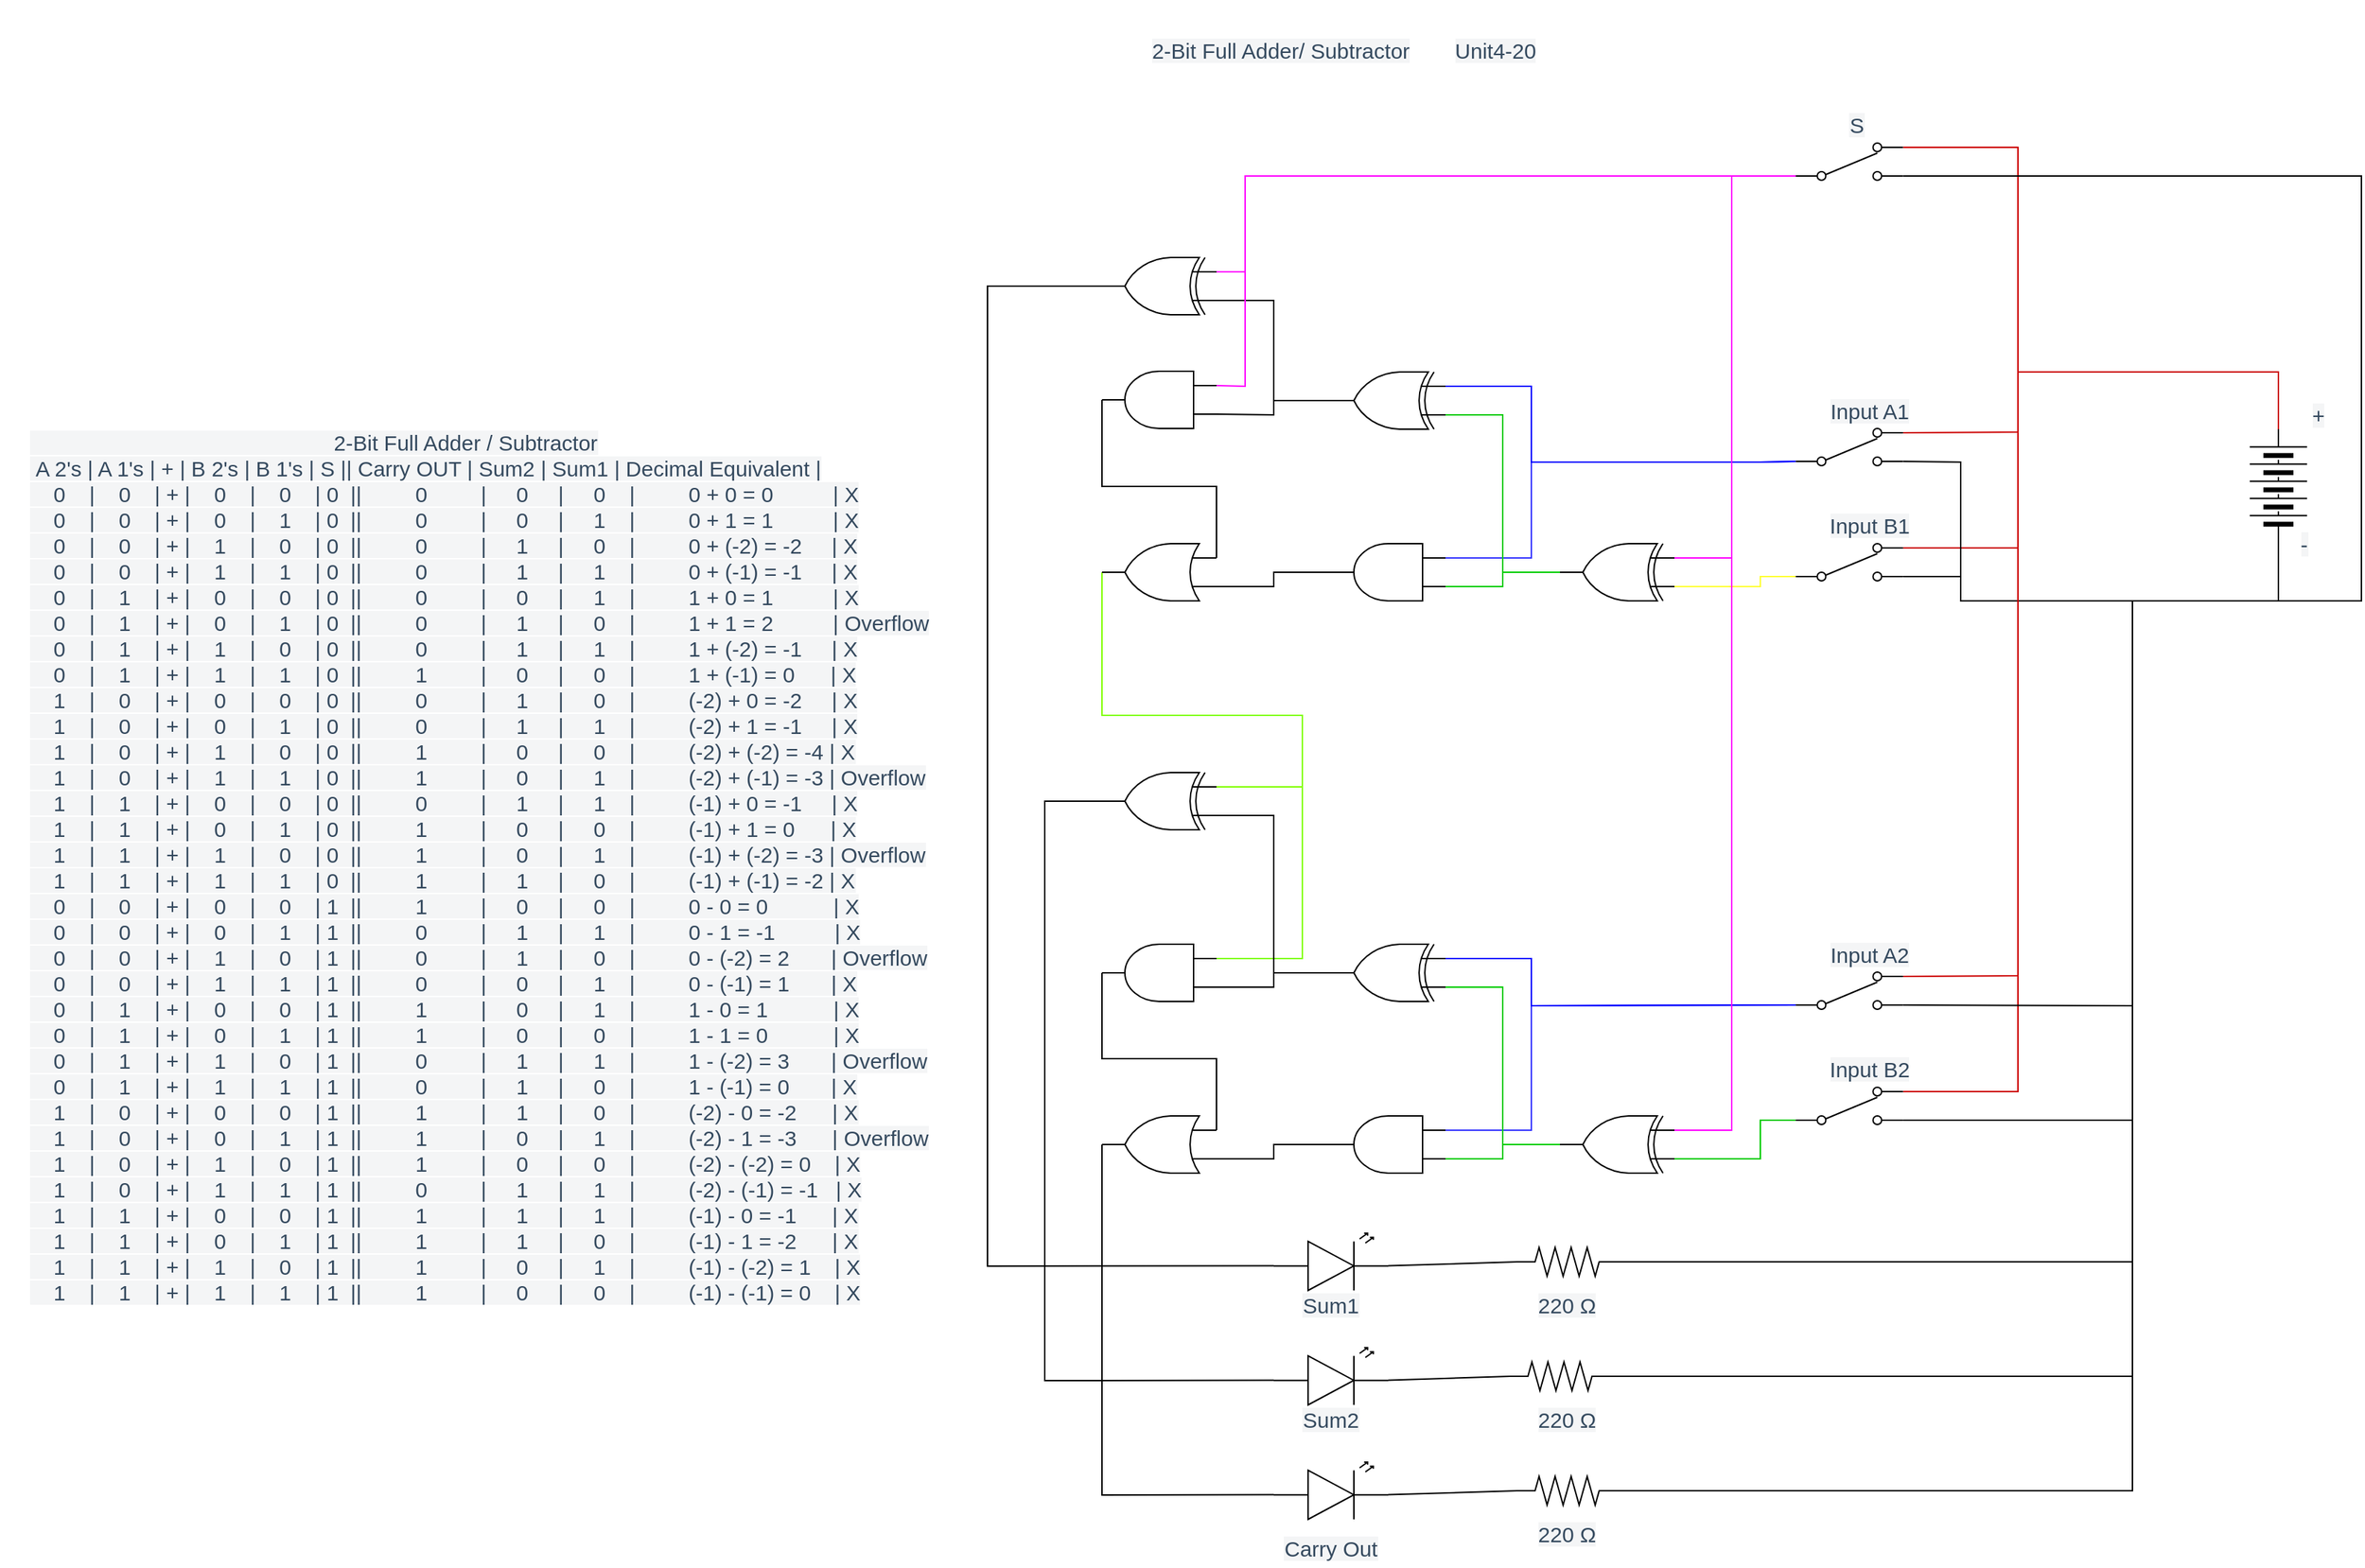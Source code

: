 <mxfile>
    <diagram id="S3_F3bIYdUqPTJyHevy4" name="Page-1">
        <mxGraphModel dx="3188" dy="1059" grid="1" gridSize="10" guides="1" tooltips="1" connect="1" arrows="1" fold="1" page="1" pageScale="1" pageWidth="827" pageHeight="1169" math="0" shadow="0">
            <root>
                <mxCell id="0"/>
                <mxCell id="1" parent="0"/>
                <mxCell id="3" value="&lt;span style=&quot;color: rgb(52 , 73 , 94) ; font-family: , sans-serif ; font-size: 15px ; text-align: left ; background-color: rgb(244 , 245 , 246)&quot;&gt;220 Ω&lt;/span&gt;" style="text;html=1;align=center;verticalAlign=middle;whiteSpace=wrap;rounded=0;" parent="1" vertex="1">
                    <mxGeometry x="220" y="1002" width="50" height="20" as="geometry"/>
                </mxCell>
                <mxCell id="222" style="edgeStyle=none;rounded=0;html=1;endArrow=none;endFill=0;strokeColor=#000000;entryX=0;entryY=0.5;entryDx=0;entryDy=0;" parent="1" source="4" target="5" edge="1">
                    <mxGeometry relative="1" as="geometry">
                        <mxPoint x="780" y="740" as="targetPoint"/>
                        <Array as="points">
                            <mxPoint x="640" y="982"/>
                            <mxPoint x="640" y="520"/>
                            <mxPoint x="742" y="520"/>
                        </Array>
                    </mxGeometry>
                </mxCell>
                <mxCell id="4" value="" style="pointerEvents=1;verticalLabelPosition=bottom;shadow=0;dashed=0;align=center;html=1;verticalAlign=top;shape=mxgraph.electrical.resistors.resistor_2;" parent="1" vertex="1">
                    <mxGeometry x="210" y="972" width="70" height="20" as="geometry"/>
                </mxCell>
                <mxCell id="137" style="edgeStyle=none;rounded=0;html=1;entryX=1;entryY=0.115;entryDx=0;entryDy=0;entryPerimeter=0;endArrow=none;endFill=0;exitX=1;exitY=0.5;exitDx=0;exitDy=0;strokeColor=#CC0000;" parent="1" source="5" target="12" edge="1">
                    <mxGeometry relative="1" as="geometry">
                        <Array as="points">
                            <mxPoint x="742" y="360"/>
                            <mxPoint x="560" y="360"/>
                            <mxPoint x="560" y="402"/>
                        </Array>
                    </mxGeometry>
                </mxCell>
                <mxCell id="138" style="edgeStyle=none;rounded=0;html=1;entryX=1;entryY=0.115;entryDx=0;entryDy=0;entryPerimeter=0;endArrow=none;endFill=0;exitX=1;exitY=0.5;exitDx=0;exitDy=0;strokeColor=#CC0000;" parent="1" source="5" target="44" edge="1">
                    <mxGeometry relative="1" as="geometry">
                        <Array as="points">
                            <mxPoint x="742" y="360"/>
                            <mxPoint x="560" y="360"/>
                            <mxPoint x="560" y="483"/>
                        </Array>
                    </mxGeometry>
                </mxCell>
                <mxCell id="139" style="edgeStyle=none;rounded=0;html=1;entryX=1;entryY=0.885;entryDx=0;entryDy=0;entryPerimeter=0;endArrow=none;endFill=0;exitX=0;exitY=0.5;exitDx=0;exitDy=0;" parent="1" source="5" target="44" edge="1">
                    <mxGeometry relative="1" as="geometry">
                        <Array as="points">
                            <mxPoint x="742" y="520"/>
                            <mxPoint x="520" y="520"/>
                            <mxPoint x="520" y="503"/>
                        </Array>
                    </mxGeometry>
                </mxCell>
                <mxCell id="140" style="edgeStyle=none;rounded=0;html=1;entryX=1;entryY=0.885;entryDx=0;entryDy=0;entryPerimeter=0;endArrow=none;endFill=0;exitX=0;exitY=0.5;exitDx=0;exitDy=0;" parent="1" source="5" target="12" edge="1">
                    <mxGeometry relative="1" as="geometry">
                        <Array as="points">
                            <mxPoint x="742" y="520"/>
                            <mxPoint x="520" y="520"/>
                            <mxPoint x="520" y="423"/>
                        </Array>
                    </mxGeometry>
                </mxCell>
                <mxCell id="206" style="edgeStyle=none;rounded=0;html=1;entryX=1;entryY=0.115;entryDx=0;entryDy=0;entryPerimeter=0;endArrow=none;endFill=0;strokeColor=#CC0000;" parent="1" target="188" edge="1">
                    <mxGeometry relative="1" as="geometry">
                        <mxPoint x="742" y="400" as="sourcePoint"/>
                        <Array as="points">
                            <mxPoint x="742" y="360"/>
                            <mxPoint x="560" y="360"/>
                            <mxPoint x="560" y="782"/>
                        </Array>
                    </mxGeometry>
                </mxCell>
                <mxCell id="207" style="edgeStyle=none;rounded=0;html=1;entryX=1;entryY=0.115;entryDx=0;entryDy=0;entryPerimeter=0;endArrow=none;endFill=0;strokeColor=#CC0000;" parent="1" source="5" target="191" edge="1">
                    <mxGeometry relative="1" as="geometry">
                        <Array as="points">
                            <mxPoint x="742" y="360"/>
                            <mxPoint x="560" y="360"/>
                            <mxPoint x="560" y="863"/>
                        </Array>
                    </mxGeometry>
                </mxCell>
                <mxCell id="208" style="edgeStyle=none;rounded=0;html=1;entryX=1;entryY=0.885;entryDx=0;entryDy=0;entryPerimeter=0;endArrow=none;endFill=0;strokeColor=#000000;exitX=0;exitY=0.5;exitDx=0;exitDy=0;" parent="1" source="5" target="188" edge="1">
                    <mxGeometry relative="1" as="geometry">
                        <Array as="points">
                            <mxPoint x="742" y="520"/>
                            <mxPoint x="640" y="520"/>
                            <mxPoint x="640" y="803"/>
                        </Array>
                    </mxGeometry>
                </mxCell>
                <mxCell id="209" style="edgeStyle=none;rounded=0;html=1;entryX=1;entryY=0.885;entryDx=0;entryDy=0;entryPerimeter=0;endArrow=none;endFill=0;strokeColor=#000000;exitX=0;exitY=0.5;exitDx=0;exitDy=0;" parent="1" source="5" target="191" edge="1">
                    <mxGeometry relative="1" as="geometry">
                        <Array as="points">
                            <mxPoint x="742" y="520"/>
                            <mxPoint x="640" y="520"/>
                            <mxPoint x="640" y="800"/>
                            <mxPoint x="640" y="883"/>
                        </Array>
                    </mxGeometry>
                </mxCell>
                <mxCell id="228" style="edgeStyle=none;html=1;entryX=1;entryY=0.115;entryDx=0;entryDy=0;entryPerimeter=0;rounded=0;endArrow=none;endFill=0;strokeColor=#CC0000;exitX=1;exitY=0.5;exitDx=0;exitDy=0;" edge="1" parent="1" source="5" target="227">
                    <mxGeometry relative="1" as="geometry">
                        <Array as="points">
                            <mxPoint x="742" y="360"/>
                            <mxPoint x="560" y="360"/>
                            <mxPoint x="560" y="203"/>
                        </Array>
                    </mxGeometry>
                </mxCell>
                <mxCell id="229" style="edgeStyle=none;rounded=0;html=1;entryX=1;entryY=0.885;entryDx=0;entryDy=0;entryPerimeter=0;endArrow=none;endFill=0;strokeColor=#000000;exitX=0;exitY=0.5;exitDx=0;exitDy=0;" edge="1" parent="1" source="5" target="227">
                    <mxGeometry relative="1" as="geometry">
                        <Array as="points">
                            <mxPoint x="742" y="520"/>
                            <mxPoint x="800" y="520"/>
                            <mxPoint x="800" y="223"/>
                        </Array>
                    </mxGeometry>
                </mxCell>
                <mxCell id="5" value="" style="pointerEvents=1;verticalLabelPosition=bottom;shadow=0;dashed=0;align=center;html=1;verticalAlign=top;shape=mxgraph.electrical.miscellaneous.batteryStack;direction=south;rotation=-180;" parent="1" vertex="1">
                    <mxGeometry x="722" y="400" width="40" height="80" as="geometry"/>
                </mxCell>
                <mxCell id="6" value="&lt;span style=&quot;color: rgb(52 , 73 , 94) ; font-family: , sans-serif ; font-size: 15px ; text-align: left ; background-color: rgb(244 , 245 , 246)&quot;&gt;+&lt;/span&gt;" style="text;html=1;strokeColor=none;fillColor=none;align=center;verticalAlign=middle;whiteSpace=wrap;rounded=0;" parent="1" vertex="1">
                    <mxGeometry x="760" y="380" width="20" height="20" as="geometry"/>
                </mxCell>
                <mxCell id="7" value="&lt;div style=&quot;text-align: left&quot;&gt;&lt;font color=&quot;#34495e&quot;&gt;&lt;span style=&quot;font-size: 15px ; background-color: rgb(244 , 245 , 246)&quot;&gt;-&lt;/span&gt;&lt;/font&gt;&lt;/div&gt;" style="text;html=1;strokeColor=none;fillColor=none;align=center;verticalAlign=middle;whiteSpace=wrap;rounded=0;" parent="1" vertex="1">
                    <mxGeometry x="750" y="470" width="20" height="20" as="geometry"/>
                </mxCell>
                <mxCell id="11" value="&lt;div style=&quot;text-align: left&quot;&gt;&lt;span style=&quot;background-color: rgb(244 , 245 , 246) ; font-size: 15px ; color: rgb(52 , 73 , 94)&quot;&gt;Unit4-20&lt;/span&gt;&lt;/div&gt;" style="text;html=1;strokeColor=none;fillColor=none;align=center;verticalAlign=middle;whiteSpace=wrap;rounded=0;" parent="1" vertex="1">
                    <mxGeometry x="160" y="120" width="70" height="30" as="geometry"/>
                </mxCell>
                <mxCell id="133" style="edgeStyle=none;html=1;entryX=0;entryY=0.75;entryDx=0;entryDy=0;entryPerimeter=0;exitX=0;exitY=0.885;exitDx=0;exitDy=0;exitPerimeter=0;rounded=0;endArrow=none;endFill=0;strokeColor=#3333FF;" parent="1" source="12" target="110" edge="1">
                    <mxGeometry relative="1" as="geometry">
                        <Array as="points">
                            <mxPoint x="380" y="423"/>
                            <mxPoint x="220" y="423"/>
                            <mxPoint x="220" y="490"/>
                        </Array>
                    </mxGeometry>
                </mxCell>
                <mxCell id="134" style="edgeStyle=none;html=1;entryX=0;entryY=0.75;entryDx=0;entryDy=0;entryPerimeter=0;rounded=0;endArrow=none;endFill=0;exitX=0;exitY=0.885;exitDx=0;exitDy=0;exitPerimeter=0;strokeColor=#0000FF;" parent="1" source="12" target="109" edge="1">
                    <mxGeometry relative="1" as="geometry">
                        <Array as="points">
                            <mxPoint x="380" y="423"/>
                            <mxPoint x="220" y="423"/>
                            <mxPoint x="220" y="370"/>
                        </Array>
                    </mxGeometry>
                </mxCell>
                <mxCell id="12" value="" style="pointerEvents=1;verticalLabelPosition=bottom;shadow=0;dashed=0;align=center;html=1;verticalAlign=top;shape=mxgraph.electrical.electro-mechanical.2-way_switch;direction=west;rotation=-180;" parent="1" vertex="1">
                    <mxGeometry x="404.75" y="399.5" width="75" height="26" as="geometry"/>
                </mxCell>
                <mxCell id="15" value="&lt;div style=&quot;text-align: left&quot;&gt;&lt;font color=&quot;#34495e&quot;&gt;&lt;span style=&quot;font-size: 15px ; background-color: rgb(244 , 245 , 246)&quot;&gt;&amp;nbsp; &amp;nbsp; &amp;nbsp; &amp;nbsp; &amp;nbsp; &amp;nbsp; &amp;nbsp; &amp;nbsp; &amp;nbsp; &amp;nbsp; &amp;nbsp; &amp;nbsp; &amp;nbsp; &amp;nbsp; &amp;nbsp; &amp;nbsp; &amp;nbsp; &amp;nbsp; &amp;nbsp; &amp;nbsp; &amp;nbsp; &amp;nbsp; &amp;nbsp; &amp;nbsp; &amp;nbsp; &amp;nbsp;2-Bit Full Adder / Subtractor&lt;/span&gt;&lt;/font&gt;&lt;/div&gt;&lt;div style=&quot;text-align: left&quot;&gt;&lt;font color=&quot;#34495e&quot;&gt;&lt;span style=&quot;font-size: 15px ; background-color: rgb(244 , 245 , 246)&quot;&gt;&amp;nbsp;A 2's | A 1's | + |&lt;/span&gt;&lt;/font&gt;&lt;span style=&quot;color: rgb(52 , 73 , 94) ; font-size: 15px ; background-color: rgb(244 , 245 , 246)&quot;&gt;&amp;nbsp;B 2's | B 1's | S &lt;/span&gt;&lt;font color=&quot;#34495e&quot;&gt;&lt;span style=&quot;font-size: 15px ; background-color: rgb(244 , 245 , 246)&quot;&gt;|| Carry OUT | Sum2 | Sum1 | Decimal Equivalent |&lt;/span&gt;&lt;/font&gt;&lt;/div&gt;&lt;div style=&quot;text-align: left&quot;&gt;&lt;font color=&quot;#34495e&quot;&gt;&lt;span style=&quot;font-size: 15px ; background-color: rgb(244 , 245 , 246)&quot;&gt;&amp;nbsp; &amp;nbsp; 0&amp;nbsp; &amp;nbsp; |&amp;nbsp; &amp;nbsp; 0&amp;nbsp; &amp;nbsp; | + |&amp;nbsp; &amp;nbsp; 0&amp;nbsp; &amp;nbsp; |&amp;nbsp; &amp;nbsp; 0&amp;nbsp; &amp;nbsp; | 0&amp;nbsp; ||&amp;nbsp; &amp;nbsp; &amp;nbsp; &amp;nbsp; &amp;nbsp;0&amp;nbsp; &amp;nbsp; &amp;nbsp; &amp;nbsp; &amp;nbsp;|&amp;nbsp; &amp;nbsp; &amp;nbsp;0&amp;nbsp; &amp;nbsp; &amp;nbsp;|&amp;nbsp; &amp;nbsp; &amp;nbsp;0&amp;nbsp; &amp;nbsp; |&amp;nbsp; &amp;nbsp; &amp;nbsp; &amp;nbsp; &amp;nbsp;0 + 0 = 0&amp;nbsp; &amp;nbsp; &amp;nbsp; &amp;nbsp; &amp;nbsp; | X&lt;/span&gt;&lt;/font&gt;&lt;/div&gt;&lt;div style=&quot;text-align: left&quot;&gt;&lt;span style=&quot;color: rgb(52 , 73 , 94) ; font-size: 15px ; background-color: rgb(244 , 245 , 246)&quot;&gt;&amp;nbsp; &amp;nbsp; 0&amp;nbsp; &amp;nbsp; |&amp;nbsp; &amp;nbsp; 0&amp;nbsp; &amp;nbsp; | + |&amp;nbsp; &amp;nbsp; 0&amp;nbsp; &amp;nbsp; |&amp;nbsp; &amp;nbsp; 1&amp;nbsp; &amp;nbsp; | 0&amp;nbsp; ||&amp;nbsp; &amp;nbsp; &amp;nbsp; &amp;nbsp; &amp;nbsp;0&amp;nbsp; &amp;nbsp; &amp;nbsp; &amp;nbsp; &amp;nbsp;|&amp;nbsp; &amp;nbsp; &amp;nbsp;0&amp;nbsp; &amp;nbsp; &amp;nbsp;|&amp;nbsp; &amp;nbsp; &amp;nbsp;1&amp;nbsp; &amp;nbsp; |&amp;nbsp; &amp;nbsp; &amp;nbsp; &amp;nbsp; &amp;nbsp;0 + 1 = 1&amp;nbsp; &amp;nbsp; &amp;nbsp; &amp;nbsp; &amp;nbsp; | X&lt;/span&gt;&lt;/div&gt;&lt;div style=&quot;text-align: left&quot;&gt;&lt;span style=&quot;color: rgb(52 , 73 , 94) ; font-size: 15px ; background-color: rgb(244 , 245 , 246)&quot;&gt;&amp;nbsp; &amp;nbsp; 0&amp;nbsp; &amp;nbsp; |&amp;nbsp; &amp;nbsp; 0&amp;nbsp; &amp;nbsp; | + |&amp;nbsp; &amp;nbsp; 1&amp;nbsp; &amp;nbsp; |&amp;nbsp; &amp;nbsp; 0&amp;nbsp; &amp;nbsp; | 0&amp;nbsp; ||&amp;nbsp; &amp;nbsp; &amp;nbsp; &amp;nbsp; &amp;nbsp;0&amp;nbsp; &amp;nbsp; &amp;nbsp; &amp;nbsp; &amp;nbsp;|&amp;nbsp; &amp;nbsp; &amp;nbsp;1&amp;nbsp; &amp;nbsp; &amp;nbsp;|&amp;nbsp; &amp;nbsp; &amp;nbsp;0&amp;nbsp; &amp;nbsp; |&amp;nbsp; &amp;nbsp; &amp;nbsp; &amp;nbsp; &amp;nbsp;0 + (-2) = -2&amp;nbsp; &amp;nbsp; &amp;nbsp;| X&lt;/span&gt;&lt;/div&gt;&lt;div style=&quot;text-align: left&quot;&gt;&lt;span style=&quot;color: rgb(52 , 73 , 94) ; font-size: 15px ; background-color: rgb(244 , 245 , 246)&quot;&gt;&amp;nbsp; &amp;nbsp; 0&amp;nbsp; &amp;nbsp; |&amp;nbsp; &amp;nbsp; 0&amp;nbsp; &amp;nbsp; | + |&amp;nbsp; &amp;nbsp; 1&amp;nbsp; &amp;nbsp; |&amp;nbsp; &amp;nbsp; 1&amp;nbsp; &amp;nbsp; | 0&amp;nbsp; ||&amp;nbsp; &amp;nbsp; &amp;nbsp; &amp;nbsp; &amp;nbsp;0&amp;nbsp; &amp;nbsp; &amp;nbsp; &amp;nbsp; &amp;nbsp;|&amp;nbsp; &amp;nbsp; &amp;nbsp;1&amp;nbsp; &amp;nbsp; &amp;nbsp;|&amp;nbsp; &amp;nbsp; &amp;nbsp;1&amp;nbsp; &amp;nbsp; |&amp;nbsp; &amp;nbsp; &amp;nbsp; &amp;nbsp; &amp;nbsp;0 + (-1) = -1&amp;nbsp; &amp;nbsp; &amp;nbsp;| X&lt;/span&gt;&lt;span style=&quot;color: rgb(52 , 73 , 94) ; font-size: 15px ; background-color: rgb(244 , 245 , 246)&quot;&gt;&lt;br&gt;&lt;/span&gt;&lt;/div&gt;&lt;div style=&quot;text-align: left&quot;&gt;&lt;span style=&quot;color: rgb(52 , 73 , 94) ; font-size: 15px ; background-color: rgb(244 , 245 , 246)&quot;&gt;&amp;nbsp; &amp;nbsp; 0&amp;nbsp; &amp;nbsp; |&amp;nbsp; &amp;nbsp; 1&amp;nbsp; &amp;nbsp; | + |&amp;nbsp; &amp;nbsp; 0&amp;nbsp; &amp;nbsp; |&amp;nbsp; &amp;nbsp; 0&amp;nbsp; &amp;nbsp; | 0&amp;nbsp; ||&amp;nbsp; &amp;nbsp; &amp;nbsp; &amp;nbsp; &amp;nbsp;0&amp;nbsp; &amp;nbsp; &amp;nbsp; &amp;nbsp; &amp;nbsp;|&amp;nbsp; &amp;nbsp; &amp;nbsp;0&amp;nbsp; &amp;nbsp; &amp;nbsp;|&amp;nbsp; &amp;nbsp; &amp;nbsp;1&amp;nbsp; &amp;nbsp; |&amp;nbsp; &amp;nbsp; &amp;nbsp; &amp;nbsp; &amp;nbsp;1 + 0 = 1&amp;nbsp; &amp;nbsp; &amp;nbsp; &amp;nbsp; &amp;nbsp; | X&lt;/span&gt;&lt;span style=&quot;color: rgb(52 , 73 , 94) ; font-size: 15px ; background-color: rgb(244 , 245 , 246)&quot;&gt;&lt;br&gt;&lt;/span&gt;&lt;/div&gt;&lt;div style=&quot;text-align: left&quot;&gt;&lt;span style=&quot;color: rgb(52 , 73 , 94) ; font-size: 15px ; background-color: rgb(244 , 245 , 246)&quot;&gt;&amp;nbsp; &amp;nbsp; 0&amp;nbsp; &amp;nbsp; |&amp;nbsp; &amp;nbsp; 1&amp;nbsp; &amp;nbsp; | + |&amp;nbsp; &amp;nbsp; 0&amp;nbsp; &amp;nbsp; |&amp;nbsp; &amp;nbsp; 1&amp;nbsp; &amp;nbsp; | 0&amp;nbsp; ||&amp;nbsp; &amp;nbsp; &amp;nbsp; &amp;nbsp; &amp;nbsp;0&amp;nbsp; &amp;nbsp; &amp;nbsp; &amp;nbsp; &amp;nbsp;|&amp;nbsp; &amp;nbsp; &amp;nbsp;1&amp;nbsp; &amp;nbsp; &amp;nbsp;|&amp;nbsp; &amp;nbsp; &amp;nbsp;0&amp;nbsp; &amp;nbsp; |&amp;nbsp; &amp;nbsp; &amp;nbsp; &amp;nbsp; &amp;nbsp;1 + 1 = 2&amp;nbsp; &amp;nbsp; &amp;nbsp; &amp;nbsp; &amp;nbsp; | Overflow&lt;/span&gt;&lt;span style=&quot;color: rgb(52 , 73 , 94) ; font-size: 15px ; background-color: rgb(244 , 245 , 246)&quot;&gt;&lt;br&gt;&lt;/span&gt;&lt;/div&gt;&lt;div style=&quot;text-align: left&quot;&gt;&lt;span style=&quot;color: rgb(52 , 73 , 94) ; font-size: 15px ; background-color: rgb(244 , 245 , 246)&quot;&gt;&amp;nbsp; &amp;nbsp; 0&amp;nbsp; &amp;nbsp; |&amp;nbsp; &amp;nbsp; 1&amp;nbsp; &amp;nbsp; | + |&amp;nbsp; &amp;nbsp; 1&amp;nbsp; &amp;nbsp; |&amp;nbsp; &amp;nbsp; 0&amp;nbsp; &amp;nbsp; | 0&amp;nbsp; ||&amp;nbsp; &amp;nbsp; &amp;nbsp; &amp;nbsp; &amp;nbsp;0&amp;nbsp; &amp;nbsp; &amp;nbsp; &amp;nbsp; &amp;nbsp;|&amp;nbsp; &amp;nbsp; &amp;nbsp;1&amp;nbsp; &amp;nbsp; &amp;nbsp;|&amp;nbsp; &amp;nbsp; &amp;nbsp;1&amp;nbsp; &amp;nbsp; |&amp;nbsp; &amp;nbsp; &amp;nbsp; &amp;nbsp; &amp;nbsp;1 + (-2) = -1&amp;nbsp; &amp;nbsp; &amp;nbsp;| X&lt;/span&gt;&lt;span style=&quot;color: rgb(52 , 73 , 94) ; font-size: 15px ; background-color: rgb(244 , 245 , 246)&quot;&gt;&lt;br&gt;&lt;/span&gt;&lt;/div&gt;&lt;div style=&quot;text-align: left&quot;&gt;&lt;span style=&quot;color: rgb(52 , 73 , 94) ; font-size: 15px ; background-color: rgb(244 , 245 , 246)&quot;&gt;&amp;nbsp; &amp;nbsp; 0&amp;nbsp; &amp;nbsp; |&amp;nbsp; &amp;nbsp; 1&amp;nbsp; &amp;nbsp; | + |&amp;nbsp; &amp;nbsp; 1&amp;nbsp; &amp;nbsp; |&amp;nbsp; &amp;nbsp; 1&amp;nbsp; &amp;nbsp; | 0&amp;nbsp; ||&amp;nbsp; &amp;nbsp; &amp;nbsp; &amp;nbsp; &amp;nbsp;1&amp;nbsp; &amp;nbsp; &amp;nbsp; &amp;nbsp; &amp;nbsp;|&amp;nbsp; &amp;nbsp; &amp;nbsp;0&amp;nbsp; &amp;nbsp; &amp;nbsp;|&amp;nbsp; &amp;nbsp; &amp;nbsp;0&amp;nbsp; &amp;nbsp; |&amp;nbsp; &amp;nbsp; &amp;nbsp; &amp;nbsp; &amp;nbsp;1 + (-1) = 0&amp;nbsp; &amp;nbsp; &amp;nbsp; | X&lt;/span&gt;&lt;span style=&quot;color: rgb(52 , 73 , 94) ; font-size: 15px ; background-color: rgb(244 , 245 , 246)&quot;&gt;&lt;br&gt;&lt;/span&gt;&lt;/div&gt;&lt;div style=&quot;text-align: left&quot;&gt;&lt;span style=&quot;color: rgb(52 , 73 , 94) ; font-size: 15px ; background-color: rgb(244 , 245 , 246)&quot;&gt;&amp;nbsp; &amp;nbsp; 1&amp;nbsp; &amp;nbsp; |&amp;nbsp; &amp;nbsp; 0&amp;nbsp; &amp;nbsp; | + |&amp;nbsp; &amp;nbsp; 0&amp;nbsp; &amp;nbsp; |&amp;nbsp; &amp;nbsp; 0&amp;nbsp; &amp;nbsp; | 0&amp;nbsp; ||&amp;nbsp; &amp;nbsp; &amp;nbsp; &amp;nbsp; &amp;nbsp;0&amp;nbsp; &amp;nbsp; &amp;nbsp; &amp;nbsp; &amp;nbsp;|&amp;nbsp; &amp;nbsp; &amp;nbsp;1&amp;nbsp; &amp;nbsp; &amp;nbsp;|&amp;nbsp; &amp;nbsp; &amp;nbsp;0&amp;nbsp; &amp;nbsp; |&amp;nbsp; &amp;nbsp; &amp;nbsp; &amp;nbsp; &amp;nbsp;(-2) + 0 = -2&amp;nbsp; &amp;nbsp; &amp;nbsp;| X&lt;/span&gt;&lt;span style=&quot;color: rgb(52 , 73 , 94) ; font-size: 15px ; background-color: rgb(244 , 245 , 246)&quot;&gt;&lt;br&gt;&lt;/span&gt;&lt;/div&gt;&lt;div style=&quot;text-align: left&quot;&gt;&lt;span style=&quot;color: rgb(52 , 73 , 94) ; font-size: 15px ; background-color: rgb(244 , 245 , 246)&quot;&gt;&amp;nbsp; &amp;nbsp; 1&amp;nbsp; &amp;nbsp; |&amp;nbsp; &amp;nbsp; 0&amp;nbsp; &amp;nbsp; | + |&amp;nbsp; &amp;nbsp; 0&amp;nbsp; &amp;nbsp; |&amp;nbsp; &amp;nbsp; 1&amp;nbsp; &amp;nbsp; | 0&amp;nbsp; ||&amp;nbsp; &amp;nbsp; &amp;nbsp; &amp;nbsp; &amp;nbsp;0&amp;nbsp; &amp;nbsp; &amp;nbsp; &amp;nbsp; &amp;nbsp;|&amp;nbsp; &amp;nbsp; &amp;nbsp;1&amp;nbsp; &amp;nbsp; &amp;nbsp;|&amp;nbsp; &amp;nbsp; &amp;nbsp;1&amp;nbsp; &amp;nbsp; |&amp;nbsp; &amp;nbsp; &amp;nbsp; &amp;nbsp; &amp;nbsp;(-2) + 1 = -1&amp;nbsp; &amp;nbsp; &amp;nbsp;| X&lt;/span&gt;&lt;span style=&quot;color: rgb(52 , 73 , 94) ; font-size: 15px ; background-color: rgb(244 , 245 , 246)&quot;&gt;&lt;br&gt;&lt;/span&gt;&lt;/div&gt;&lt;div style=&quot;text-align: left&quot;&gt;&lt;span style=&quot;color: rgb(52 , 73 , 94) ; font-size: 15px ; background-color: rgb(244 , 245 , 246)&quot;&gt;&amp;nbsp; &amp;nbsp; 1&amp;nbsp; &amp;nbsp; |&amp;nbsp; &amp;nbsp; 0&amp;nbsp; &amp;nbsp; | + |&amp;nbsp; &amp;nbsp; 1&amp;nbsp; &amp;nbsp; |&amp;nbsp; &amp;nbsp; 0&amp;nbsp; &amp;nbsp; | 0&amp;nbsp; ||&amp;nbsp; &amp;nbsp; &amp;nbsp; &amp;nbsp; &amp;nbsp;1&amp;nbsp; &amp;nbsp; &amp;nbsp; &amp;nbsp; &amp;nbsp;|&amp;nbsp; &amp;nbsp; &amp;nbsp;0&amp;nbsp; &amp;nbsp; &amp;nbsp;|&amp;nbsp; &amp;nbsp; &amp;nbsp;0&amp;nbsp; &amp;nbsp; |&amp;nbsp; &amp;nbsp; &amp;nbsp; &amp;nbsp; &amp;nbsp;(-2) + (-2) = -4 | X&lt;/span&gt;&lt;span style=&quot;color: rgb(52 , 73 , 94) ; font-size: 15px ; background-color: rgb(244 , 245 , 246)&quot;&gt;&lt;br&gt;&lt;/span&gt;&lt;/div&gt;&lt;div style=&quot;text-align: left&quot;&gt;&lt;span style=&quot;color: rgb(52 , 73 , 94) ; font-size: 15px ; background-color: rgb(244 , 245 , 246)&quot;&gt;&amp;nbsp; &amp;nbsp; 1&amp;nbsp; &amp;nbsp; |&amp;nbsp; &amp;nbsp; 0&amp;nbsp; &amp;nbsp; | + |&amp;nbsp; &amp;nbsp; 1&amp;nbsp; &amp;nbsp; |&amp;nbsp; &amp;nbsp; 1&amp;nbsp; &amp;nbsp; | 0&amp;nbsp; ||&amp;nbsp; &amp;nbsp; &amp;nbsp; &amp;nbsp; &amp;nbsp;1&amp;nbsp; &amp;nbsp; &amp;nbsp; &amp;nbsp; &amp;nbsp;|&amp;nbsp; &amp;nbsp; &amp;nbsp;0&amp;nbsp; &amp;nbsp; &amp;nbsp;|&amp;nbsp; &amp;nbsp; &amp;nbsp;1&amp;nbsp; &amp;nbsp; |&amp;nbsp; &amp;nbsp; &amp;nbsp; &amp;nbsp; &amp;nbsp;(-2) + (-1) = -3 | Overflow&lt;/span&gt;&lt;span style=&quot;color: rgb(52 , 73 , 94) ; font-size: 15px ; background-color: rgb(244 , 245 , 246)&quot;&gt;&lt;br&gt;&lt;/span&gt;&lt;/div&gt;&lt;div style=&quot;text-align: left&quot;&gt;&lt;span style=&quot;color: rgb(52 , 73 , 94) ; font-size: 15px ; background-color: rgb(244 , 245 , 246)&quot;&gt;&amp;nbsp; &amp;nbsp; 1&amp;nbsp; &amp;nbsp; |&amp;nbsp; &amp;nbsp; 1&amp;nbsp; &amp;nbsp; | + |&amp;nbsp; &amp;nbsp; 0&amp;nbsp; &amp;nbsp; |&amp;nbsp; &amp;nbsp; 0&amp;nbsp; &amp;nbsp; | 0&amp;nbsp; ||&amp;nbsp; &amp;nbsp; &amp;nbsp; &amp;nbsp; &amp;nbsp;0&amp;nbsp; &amp;nbsp; &amp;nbsp; &amp;nbsp; &amp;nbsp;|&amp;nbsp; &amp;nbsp; &amp;nbsp;1&amp;nbsp; &amp;nbsp; &amp;nbsp;|&amp;nbsp; &amp;nbsp; &amp;nbsp;1&amp;nbsp; &amp;nbsp; |&amp;nbsp; &amp;nbsp; &amp;nbsp; &amp;nbsp; &amp;nbsp;(-1) + 0 = -1&amp;nbsp; &amp;nbsp; &amp;nbsp;| X&lt;/span&gt;&lt;span style=&quot;color: rgb(52 , 73 , 94) ; font-size: 15px ; background-color: rgb(244 , 245 , 246)&quot;&gt;&lt;br&gt;&lt;/span&gt;&lt;/div&gt;&lt;div style=&quot;text-align: left&quot;&gt;&lt;span style=&quot;color: rgb(52 , 73 , 94) ; font-size: 15px ; background-color: rgb(244 , 245 , 246)&quot;&gt;&amp;nbsp; &amp;nbsp; 1&amp;nbsp; &amp;nbsp; |&amp;nbsp; &amp;nbsp; 1&amp;nbsp; &amp;nbsp; | + |&amp;nbsp; &amp;nbsp; 0&amp;nbsp; &amp;nbsp; |&amp;nbsp; &amp;nbsp; 1&amp;nbsp; &amp;nbsp; | 0&amp;nbsp; ||&amp;nbsp; &amp;nbsp; &amp;nbsp; &amp;nbsp; &amp;nbsp;1&amp;nbsp; &amp;nbsp; &amp;nbsp; &amp;nbsp; &amp;nbsp;|&amp;nbsp; &amp;nbsp; &amp;nbsp;0&amp;nbsp; &amp;nbsp; &amp;nbsp;|&amp;nbsp; &amp;nbsp; &amp;nbsp;0&amp;nbsp; &amp;nbsp; |&amp;nbsp; &amp;nbsp; &amp;nbsp; &amp;nbsp; &amp;nbsp;(-1) + 1 = 0&amp;nbsp; &amp;nbsp; &amp;nbsp; | X&lt;/span&gt;&lt;span style=&quot;color: rgb(52 , 73 , 94) ; font-size: 15px ; background-color: rgb(244 , 245 , 246)&quot;&gt;&lt;br&gt;&lt;/span&gt;&lt;/div&gt;&lt;div style=&quot;text-align: left&quot;&gt;&lt;span style=&quot;color: rgb(52 , 73 , 94) ; font-size: 15px ; background-color: rgb(244 , 245 , 246)&quot;&gt;&amp;nbsp; &amp;nbsp; 1&amp;nbsp; &amp;nbsp; |&amp;nbsp; &amp;nbsp; 1&amp;nbsp; &amp;nbsp; | + |&amp;nbsp; &amp;nbsp; 1&amp;nbsp; &amp;nbsp; |&amp;nbsp; &amp;nbsp; 0&amp;nbsp; &amp;nbsp; | 0&amp;nbsp; ||&amp;nbsp; &amp;nbsp; &amp;nbsp; &amp;nbsp; &amp;nbsp;1&amp;nbsp; &amp;nbsp; &amp;nbsp; &amp;nbsp; &amp;nbsp;|&amp;nbsp; &amp;nbsp; &amp;nbsp;0&amp;nbsp; &amp;nbsp; &amp;nbsp;|&amp;nbsp; &amp;nbsp; &amp;nbsp;1&amp;nbsp; &amp;nbsp; |&amp;nbsp; &amp;nbsp; &amp;nbsp; &amp;nbsp; &amp;nbsp;(-1) + (-2) = -3 | Overflow&lt;/span&gt;&lt;span style=&quot;color: rgb(52 , 73 , 94) ; font-size: 15px ; background-color: rgb(244 , 245 , 246)&quot;&gt;&lt;br&gt;&lt;/span&gt;&lt;/div&gt;&lt;div style=&quot;text-align: left&quot;&gt;&lt;span style=&quot;color: rgb(52 , 73 , 94) ; font-size: 15px ; background-color: rgb(244 , 245 , 246)&quot;&gt;&amp;nbsp; &amp;nbsp; 1&amp;nbsp; &amp;nbsp; |&amp;nbsp; &amp;nbsp; 1&amp;nbsp; &amp;nbsp; | + |&amp;nbsp; &amp;nbsp; 1&amp;nbsp; &amp;nbsp; |&amp;nbsp; &amp;nbsp; 1&amp;nbsp; &amp;nbsp; | 0&amp;nbsp; ||&amp;nbsp; &amp;nbsp; &amp;nbsp; &amp;nbsp; &amp;nbsp;1&amp;nbsp; &amp;nbsp; &amp;nbsp; &amp;nbsp; &amp;nbsp;|&amp;nbsp; &amp;nbsp; &amp;nbsp;1&amp;nbsp; &amp;nbsp; &amp;nbsp;|&amp;nbsp; &amp;nbsp; &amp;nbsp;0&amp;nbsp; &amp;nbsp; |&amp;nbsp; &amp;nbsp; &amp;nbsp; &amp;nbsp; &amp;nbsp;(-1) + (-1) = -2 | X&lt;/span&gt;&lt;/div&gt;&lt;div style=&quot;text-align: left&quot;&gt;&lt;div&gt;&lt;font color=&quot;#34495e&quot;&gt;&lt;span style=&quot;font-size: 15px ; background-color: rgb(244 , 245 , 246)&quot;&gt;&amp;nbsp; &amp;nbsp; 0&amp;nbsp; &amp;nbsp; |&amp;nbsp; &amp;nbsp; 0&amp;nbsp; &amp;nbsp; | + |&amp;nbsp; &amp;nbsp; 0&amp;nbsp; &amp;nbsp; |&amp;nbsp; &amp;nbsp; 0&amp;nbsp; &amp;nbsp; | 1&amp;nbsp; ||&amp;nbsp; &amp;nbsp; &amp;nbsp; &amp;nbsp; &amp;nbsp;1&amp;nbsp; &amp;nbsp; &amp;nbsp; &amp;nbsp; &amp;nbsp;|&amp;nbsp; &amp;nbsp; &amp;nbsp;0&amp;nbsp; &amp;nbsp; &amp;nbsp;|&amp;nbsp; &amp;nbsp; &amp;nbsp;0&amp;nbsp; &amp;nbsp; |&amp;nbsp; &amp;nbsp; &amp;nbsp; &amp;nbsp; &amp;nbsp;0 - 0 = 0&amp;nbsp; &amp;nbsp; &amp;nbsp; &amp;nbsp; &amp;nbsp; &amp;nbsp;| X&lt;/span&gt;&lt;/font&gt;&lt;/div&gt;&lt;div&gt;&lt;span style=&quot;color: rgb(52 , 73 , 94) ; font-size: 15px ; background-color: rgb(244 , 245 , 246)&quot;&gt;&amp;nbsp; &amp;nbsp; 0&amp;nbsp; &amp;nbsp; |&amp;nbsp; &amp;nbsp; 0&amp;nbsp; &amp;nbsp; | + |&amp;nbsp; &amp;nbsp; 0&amp;nbsp; &amp;nbsp; |&amp;nbsp; &amp;nbsp; 1&amp;nbsp; &amp;nbsp; | 1&amp;nbsp; ||&amp;nbsp; &amp;nbsp; &amp;nbsp; &amp;nbsp; &amp;nbsp;0&amp;nbsp; &amp;nbsp; &amp;nbsp; &amp;nbsp; &amp;nbsp;|&amp;nbsp; &amp;nbsp; &amp;nbsp;1&amp;nbsp; &amp;nbsp; &amp;nbsp;|&amp;nbsp; &amp;nbsp; &amp;nbsp;1&amp;nbsp; &amp;nbsp; |&amp;nbsp; &amp;nbsp; &amp;nbsp; &amp;nbsp; &amp;nbsp;0 - 1 = -1&amp;nbsp; &amp;nbsp; &amp;nbsp; &amp;nbsp; &amp;nbsp; | X&lt;/span&gt;&lt;/div&gt;&lt;div&gt;&lt;span style=&quot;color: rgb(52 , 73 , 94) ; font-size: 15px ; background-color: rgb(244 , 245 , 246)&quot;&gt;&amp;nbsp; &amp;nbsp; 0&amp;nbsp; &amp;nbsp; |&amp;nbsp; &amp;nbsp; 0&amp;nbsp; &amp;nbsp; | + |&amp;nbsp; &amp;nbsp; 1&amp;nbsp; &amp;nbsp; |&amp;nbsp; &amp;nbsp; 0&amp;nbsp; &amp;nbsp; | 1&amp;nbsp; ||&amp;nbsp; &amp;nbsp; &amp;nbsp; &amp;nbsp; &amp;nbsp;0&amp;nbsp; &amp;nbsp; &amp;nbsp; &amp;nbsp; &amp;nbsp;|&amp;nbsp; &amp;nbsp; &amp;nbsp;1&amp;nbsp; &amp;nbsp; &amp;nbsp;|&amp;nbsp; &amp;nbsp; &amp;nbsp;0&amp;nbsp; &amp;nbsp; |&amp;nbsp; &amp;nbsp; &amp;nbsp; &amp;nbsp; &amp;nbsp;0 - (-2) = 2&amp;nbsp; &amp;nbsp; &amp;nbsp; &amp;nbsp;| Overflow&lt;/span&gt;&lt;/div&gt;&lt;div&gt;&lt;span style=&quot;color: rgb(52 , 73 , 94) ; font-size: 15px ; background-color: rgb(244 , 245 , 246)&quot;&gt;&amp;nbsp; &amp;nbsp; 0&amp;nbsp; &amp;nbsp; |&amp;nbsp; &amp;nbsp; 0&amp;nbsp; &amp;nbsp; | + |&amp;nbsp; &amp;nbsp; 1&amp;nbsp; &amp;nbsp; |&amp;nbsp; &amp;nbsp; 1&amp;nbsp; &amp;nbsp; | 1&amp;nbsp; ||&amp;nbsp; &amp;nbsp; &amp;nbsp; &amp;nbsp; &amp;nbsp;0&amp;nbsp; &amp;nbsp; &amp;nbsp; &amp;nbsp; &amp;nbsp;|&amp;nbsp; &amp;nbsp; &amp;nbsp;0&amp;nbsp; &amp;nbsp; &amp;nbsp;|&amp;nbsp; &amp;nbsp; &amp;nbsp;1&amp;nbsp; &amp;nbsp; |&amp;nbsp; &amp;nbsp; &amp;nbsp; &amp;nbsp; &amp;nbsp;0 - (-1) = 1&amp;nbsp; &amp;nbsp; &amp;nbsp; &amp;nbsp;| X&lt;/span&gt;&lt;span style=&quot;color: rgb(52 , 73 , 94) ; font-size: 15px ; background-color: rgb(244 , 245 , 246)&quot;&gt;&lt;br&gt;&lt;/span&gt;&lt;/div&gt;&lt;div&gt;&lt;span style=&quot;color: rgb(52 , 73 , 94) ; font-size: 15px ; background-color: rgb(244 , 245 , 246)&quot;&gt;&amp;nbsp; &amp;nbsp; 0&amp;nbsp; &amp;nbsp; |&amp;nbsp; &amp;nbsp; 1&amp;nbsp; &amp;nbsp; | + |&amp;nbsp; &amp;nbsp; 0&amp;nbsp; &amp;nbsp; |&amp;nbsp; &amp;nbsp; 0&amp;nbsp; &amp;nbsp; | 1&amp;nbsp; ||&amp;nbsp; &amp;nbsp; &amp;nbsp; &amp;nbsp; &amp;nbsp;1&amp;nbsp; &amp;nbsp; &amp;nbsp; &amp;nbsp; &amp;nbsp;|&amp;nbsp; &amp;nbsp; &amp;nbsp;0&amp;nbsp; &amp;nbsp; &amp;nbsp;|&amp;nbsp; &amp;nbsp; &amp;nbsp;1&amp;nbsp; &amp;nbsp; |&amp;nbsp; &amp;nbsp; &amp;nbsp; &amp;nbsp; &amp;nbsp;1 - 0 = 1&amp;nbsp; &amp;nbsp; &amp;nbsp; &amp;nbsp; &amp;nbsp; &amp;nbsp;| X&lt;/span&gt;&lt;span style=&quot;color: rgb(52 , 73 , 94) ; font-size: 15px ; background-color: rgb(244 , 245 , 246)&quot;&gt;&lt;br&gt;&lt;/span&gt;&lt;/div&gt;&lt;div&gt;&lt;span style=&quot;color: rgb(52 , 73 , 94) ; font-size: 15px ; background-color: rgb(244 , 245 , 246)&quot;&gt;&amp;nbsp; &amp;nbsp; 0&amp;nbsp; &amp;nbsp; |&amp;nbsp; &amp;nbsp; 1&amp;nbsp; &amp;nbsp; | + |&amp;nbsp; &amp;nbsp; 0&amp;nbsp; &amp;nbsp; |&amp;nbsp; &amp;nbsp; 1&amp;nbsp; &amp;nbsp; | 1&amp;nbsp; ||&amp;nbsp; &amp;nbsp; &amp;nbsp; &amp;nbsp; &amp;nbsp;1&amp;nbsp; &amp;nbsp; &amp;nbsp; &amp;nbsp; &amp;nbsp;|&amp;nbsp; &amp;nbsp; &amp;nbsp;0&amp;nbsp; &amp;nbsp; &amp;nbsp;|&amp;nbsp; &amp;nbsp; &amp;nbsp;0&amp;nbsp; &amp;nbsp; |&amp;nbsp; &amp;nbsp; &amp;nbsp; &amp;nbsp; &amp;nbsp;1 - 1 = 0&amp;nbsp; &amp;nbsp; &amp;nbsp; &amp;nbsp; &amp;nbsp; &amp;nbsp;| X&lt;/span&gt;&lt;span style=&quot;color: rgb(52 , 73 , 94) ; font-size: 15px ; background-color: rgb(244 , 245 , 246)&quot;&gt;&lt;br&gt;&lt;/span&gt;&lt;/div&gt;&lt;div&gt;&lt;span style=&quot;color: rgb(52 , 73 , 94) ; font-size: 15px ; background-color: rgb(244 , 245 , 246)&quot;&gt;&amp;nbsp; &amp;nbsp; 0&amp;nbsp; &amp;nbsp; |&amp;nbsp; &amp;nbsp; 1&amp;nbsp; &amp;nbsp; | + |&amp;nbsp; &amp;nbsp; 1&amp;nbsp; &amp;nbsp; |&amp;nbsp; &amp;nbsp; 0&amp;nbsp; &amp;nbsp; | 1&amp;nbsp; ||&amp;nbsp; &amp;nbsp; &amp;nbsp; &amp;nbsp; &amp;nbsp;0&amp;nbsp; &amp;nbsp; &amp;nbsp; &amp;nbsp; &amp;nbsp;|&amp;nbsp; &amp;nbsp; &amp;nbsp;1&amp;nbsp; &amp;nbsp; &amp;nbsp;|&amp;nbsp; &amp;nbsp; &amp;nbsp;1&amp;nbsp; &amp;nbsp; |&amp;nbsp; &amp;nbsp; &amp;nbsp; &amp;nbsp; &amp;nbsp;1 - (-2) = 3&amp;nbsp; &amp;nbsp; &amp;nbsp; &amp;nbsp;| Overflow&lt;/span&gt;&lt;span style=&quot;color: rgb(52 , 73 , 94) ; font-size: 15px ; background-color: rgb(244 , 245 , 246)&quot;&gt;&lt;br&gt;&lt;/span&gt;&lt;/div&gt;&lt;div&gt;&lt;span style=&quot;color: rgb(52 , 73 , 94) ; font-size: 15px ; background-color: rgb(244 , 245 , 246)&quot;&gt;&amp;nbsp; &amp;nbsp; 0&amp;nbsp; &amp;nbsp; |&amp;nbsp; &amp;nbsp; 1&amp;nbsp; &amp;nbsp; | + |&amp;nbsp; &amp;nbsp; 1&amp;nbsp; &amp;nbsp; |&amp;nbsp; &amp;nbsp; 1&amp;nbsp; &amp;nbsp; | 1&amp;nbsp; ||&amp;nbsp; &amp;nbsp; &amp;nbsp; &amp;nbsp; &amp;nbsp;0&amp;nbsp; &amp;nbsp; &amp;nbsp; &amp;nbsp; &amp;nbsp;|&amp;nbsp; &amp;nbsp; &amp;nbsp;1&amp;nbsp; &amp;nbsp; &amp;nbsp;|&amp;nbsp; &amp;nbsp; &amp;nbsp;0&amp;nbsp; &amp;nbsp; |&amp;nbsp; &amp;nbsp; &amp;nbsp; &amp;nbsp; &amp;nbsp;1 - (-1) = 0&amp;nbsp; &amp;nbsp; &amp;nbsp; &amp;nbsp;| X&lt;/span&gt;&lt;span style=&quot;color: rgb(52 , 73 , 94) ; font-size: 15px ; background-color: rgb(244 , 245 , 246)&quot;&gt;&lt;br&gt;&lt;/span&gt;&lt;/div&gt;&lt;div&gt;&lt;span style=&quot;color: rgb(52 , 73 , 94) ; font-size: 15px ; background-color: rgb(244 , 245 , 246)&quot;&gt;&amp;nbsp; &amp;nbsp; 1&amp;nbsp; &amp;nbsp; |&amp;nbsp; &amp;nbsp; 0&amp;nbsp; &amp;nbsp; | + |&amp;nbsp; &amp;nbsp; 0&amp;nbsp; &amp;nbsp; |&amp;nbsp; &amp;nbsp; 0&amp;nbsp; &amp;nbsp; | 1&amp;nbsp; ||&amp;nbsp; &amp;nbsp; &amp;nbsp; &amp;nbsp; &amp;nbsp;1&amp;nbsp; &amp;nbsp; &amp;nbsp; &amp;nbsp; &amp;nbsp;|&amp;nbsp; &amp;nbsp; &amp;nbsp;1&amp;nbsp; &amp;nbsp; &amp;nbsp;|&amp;nbsp; &amp;nbsp; &amp;nbsp;0&amp;nbsp; &amp;nbsp; |&amp;nbsp; &amp;nbsp; &amp;nbsp; &amp;nbsp; &amp;nbsp;(-2) - 0 = -2&amp;nbsp; &amp;nbsp; &amp;nbsp; | X&lt;/span&gt;&lt;span style=&quot;color: rgb(52 , 73 , 94) ; font-size: 15px ; background-color: rgb(244 , 245 , 246)&quot;&gt;&lt;br&gt;&lt;/span&gt;&lt;/div&gt;&lt;div&gt;&lt;span style=&quot;color: rgb(52 , 73 , 94) ; font-size: 15px ; background-color: rgb(244 , 245 , 246)&quot;&gt;&amp;nbsp; &amp;nbsp; 1&amp;nbsp; &amp;nbsp; |&amp;nbsp; &amp;nbsp; 0&amp;nbsp; &amp;nbsp; | + |&amp;nbsp; &amp;nbsp; 0&amp;nbsp; &amp;nbsp; |&amp;nbsp; &amp;nbsp; 1&amp;nbsp; &amp;nbsp; | 1&amp;nbsp; ||&amp;nbsp; &amp;nbsp; &amp;nbsp; &amp;nbsp; &amp;nbsp;1&amp;nbsp; &amp;nbsp; &amp;nbsp; &amp;nbsp; &amp;nbsp;|&amp;nbsp; &amp;nbsp; &amp;nbsp;0&amp;nbsp; &amp;nbsp; &amp;nbsp;|&amp;nbsp; &amp;nbsp; &amp;nbsp;1&amp;nbsp; &amp;nbsp; |&amp;nbsp; &amp;nbsp; &amp;nbsp; &amp;nbsp; &amp;nbsp;(-2) - 1 = -3&amp;nbsp; &amp;nbsp; &amp;nbsp; | Overflow&lt;/span&gt;&lt;span style=&quot;color: rgb(52 , 73 , 94) ; font-size: 15px ; background-color: rgb(244 , 245 , 246)&quot;&gt;&lt;br&gt;&lt;/span&gt;&lt;/div&gt;&lt;div&gt;&lt;span style=&quot;color: rgb(52 , 73 , 94) ; font-size: 15px ; background-color: rgb(244 , 245 , 246)&quot;&gt;&amp;nbsp; &amp;nbsp; 1&amp;nbsp; &amp;nbsp; |&amp;nbsp; &amp;nbsp; 0&amp;nbsp; &amp;nbsp; | + |&amp;nbsp; &amp;nbsp; 1&amp;nbsp; &amp;nbsp; |&amp;nbsp; &amp;nbsp; 0&amp;nbsp; &amp;nbsp; | 1&amp;nbsp; ||&amp;nbsp; &amp;nbsp; &amp;nbsp; &amp;nbsp; &amp;nbsp;1&amp;nbsp; &amp;nbsp; &amp;nbsp; &amp;nbsp; &amp;nbsp;|&amp;nbsp; &amp;nbsp; &amp;nbsp;0&amp;nbsp; &amp;nbsp; &amp;nbsp;|&amp;nbsp; &amp;nbsp; &amp;nbsp;0&amp;nbsp; &amp;nbsp; |&amp;nbsp; &amp;nbsp; &amp;nbsp; &amp;nbsp; &amp;nbsp;(-2) - (-2) = 0&amp;nbsp; &amp;nbsp; | X&lt;/span&gt;&lt;span style=&quot;color: rgb(52 , 73 , 94) ; font-size: 15px ; background-color: rgb(244 , 245 , 246)&quot;&gt;&lt;br&gt;&lt;/span&gt;&lt;/div&gt;&lt;div&gt;&lt;span style=&quot;color: rgb(52 , 73 , 94) ; font-size: 15px ; background-color: rgb(244 , 245 , 246)&quot;&gt;&amp;nbsp; &amp;nbsp; 1&amp;nbsp; &amp;nbsp; |&amp;nbsp; &amp;nbsp; 0&amp;nbsp; &amp;nbsp; | + |&amp;nbsp; &amp;nbsp; 1&amp;nbsp; &amp;nbsp; |&amp;nbsp; &amp;nbsp; 1&amp;nbsp; &amp;nbsp; | 1&amp;nbsp; ||&amp;nbsp; &amp;nbsp; &amp;nbsp; &amp;nbsp; &amp;nbsp;0&amp;nbsp; &amp;nbsp; &amp;nbsp; &amp;nbsp; &amp;nbsp;|&amp;nbsp; &amp;nbsp; &amp;nbsp;1&amp;nbsp; &amp;nbsp; &amp;nbsp;|&amp;nbsp; &amp;nbsp; &amp;nbsp;1&amp;nbsp; &amp;nbsp; |&amp;nbsp; &amp;nbsp; &amp;nbsp; &amp;nbsp; &amp;nbsp;(-2) - (-1) = -1&amp;nbsp; &amp;nbsp;| X&lt;/span&gt;&lt;span style=&quot;color: rgb(52 , 73 , 94) ; font-size: 15px ; background-color: rgb(244 , 245 , 246)&quot;&gt;&lt;br&gt;&lt;/span&gt;&lt;/div&gt;&lt;div&gt;&lt;span style=&quot;color: rgb(52 , 73 , 94) ; font-size: 15px ; background-color: rgb(244 , 245 , 246)&quot;&gt;&amp;nbsp; &amp;nbsp; 1&amp;nbsp; &amp;nbsp; |&amp;nbsp; &amp;nbsp; 1&amp;nbsp; &amp;nbsp; | + |&amp;nbsp; &amp;nbsp; 0&amp;nbsp; &amp;nbsp; |&amp;nbsp; &amp;nbsp; 0&amp;nbsp; &amp;nbsp; | 1&amp;nbsp; ||&amp;nbsp; &amp;nbsp; &amp;nbsp; &amp;nbsp; &amp;nbsp;1&amp;nbsp; &amp;nbsp; &amp;nbsp; &amp;nbsp; &amp;nbsp;|&amp;nbsp; &amp;nbsp; &amp;nbsp;1&amp;nbsp; &amp;nbsp; &amp;nbsp;|&amp;nbsp; &amp;nbsp; &amp;nbsp;1&amp;nbsp; &amp;nbsp; |&amp;nbsp; &amp;nbsp; &amp;nbsp; &amp;nbsp; &amp;nbsp;(-1) - 0 = -1&amp;nbsp; &amp;nbsp; &amp;nbsp; | X&lt;/span&gt;&lt;span style=&quot;color: rgb(52 , 73 , 94) ; font-size: 15px ; background-color: rgb(244 , 245 , 246)&quot;&gt;&lt;br&gt;&lt;/span&gt;&lt;/div&gt;&lt;div&gt;&lt;span style=&quot;color: rgb(52 , 73 , 94) ; font-size: 15px ; background-color: rgb(244 , 245 , 246)&quot;&gt;&amp;nbsp; &amp;nbsp; 1&amp;nbsp; &amp;nbsp; |&amp;nbsp; &amp;nbsp; 1&amp;nbsp; &amp;nbsp; | + |&amp;nbsp; &amp;nbsp; 0&amp;nbsp; &amp;nbsp; |&amp;nbsp; &amp;nbsp; 1&amp;nbsp; &amp;nbsp; | 1&amp;nbsp; ||&amp;nbsp; &amp;nbsp; &amp;nbsp; &amp;nbsp; &amp;nbsp;1&amp;nbsp; &amp;nbsp; &amp;nbsp; &amp;nbsp; &amp;nbsp;|&amp;nbsp; &amp;nbsp; &amp;nbsp;1&amp;nbsp; &amp;nbsp; &amp;nbsp;|&amp;nbsp; &amp;nbsp; &amp;nbsp;0&amp;nbsp; &amp;nbsp; |&amp;nbsp; &amp;nbsp; &amp;nbsp; &amp;nbsp; &amp;nbsp;(-1) - 1 = -2&amp;nbsp; &amp;nbsp; &amp;nbsp; | X&lt;/span&gt;&lt;span style=&quot;color: rgb(52 , 73 , 94) ; font-size: 15px ; background-color: rgb(244 , 245 , 246)&quot;&gt;&lt;br&gt;&lt;/span&gt;&lt;/div&gt;&lt;div&gt;&lt;span style=&quot;color: rgb(52 , 73 , 94) ; font-size: 15px ; background-color: rgb(244 , 245 , 246)&quot;&gt;&amp;nbsp; &amp;nbsp; 1&amp;nbsp; &amp;nbsp; |&amp;nbsp; &amp;nbsp; 1&amp;nbsp; &amp;nbsp; | + |&amp;nbsp; &amp;nbsp; 1&amp;nbsp; &amp;nbsp; |&amp;nbsp; &amp;nbsp; 0&amp;nbsp; &amp;nbsp; | 1&amp;nbsp; ||&amp;nbsp; &amp;nbsp; &amp;nbsp; &amp;nbsp; &amp;nbsp;1&amp;nbsp; &amp;nbsp; &amp;nbsp; &amp;nbsp; &amp;nbsp;|&amp;nbsp; &amp;nbsp; &amp;nbsp;0&amp;nbsp; &amp;nbsp; &amp;nbsp;|&amp;nbsp; &amp;nbsp; &amp;nbsp;1&amp;nbsp; &amp;nbsp; |&amp;nbsp; &amp;nbsp; &amp;nbsp; &amp;nbsp; &amp;nbsp;(-1) - (-2) = 1&amp;nbsp; &amp;nbsp; | X&lt;/span&gt;&lt;span style=&quot;color: rgb(52 , 73 , 94) ; font-size: 15px ; background-color: rgb(244 , 245 , 246)&quot;&gt;&lt;br&gt;&lt;/span&gt;&lt;/div&gt;&lt;div&gt;&lt;span style=&quot;color: rgb(52 , 73 , 94) ; font-size: 15px ; background-color: rgb(244 , 245 , 246)&quot;&gt;&amp;nbsp; &amp;nbsp; 1&amp;nbsp; &amp;nbsp; |&amp;nbsp; &amp;nbsp; 1&amp;nbsp; &amp;nbsp; | + |&amp;nbsp; &amp;nbsp; 1&amp;nbsp; &amp;nbsp; |&amp;nbsp; &amp;nbsp; 1&amp;nbsp; &amp;nbsp; | 1&amp;nbsp; ||&amp;nbsp; &amp;nbsp; &amp;nbsp; &amp;nbsp; &amp;nbsp;1&amp;nbsp; &amp;nbsp; &amp;nbsp; &amp;nbsp; &amp;nbsp;|&amp;nbsp; &amp;nbsp; &amp;nbsp;0&amp;nbsp; &amp;nbsp; &amp;nbsp;|&amp;nbsp; &amp;nbsp; &amp;nbsp;0&amp;nbsp; &amp;nbsp; |&amp;nbsp; &amp;nbsp; &amp;nbsp; &amp;nbsp; &amp;nbsp;(-1) - (-1) = 0&amp;nbsp; &amp;nbsp; | X&lt;/span&gt;&lt;/div&gt;&lt;/div&gt;" style="text;html=1;strokeColor=none;fillColor=none;align=center;verticalAlign=middle;whiteSpace=wrap;rounded=0;" parent="1" vertex="1">
                    <mxGeometry x="-850" y="380" width="670" height="651" as="geometry"/>
                </mxCell>
                <mxCell id="42" value="&lt;div style=&quot;text-align: left&quot;&gt;&lt;font color=&quot;#34495e&quot;&gt;&lt;span style=&quot;font-size: 15px ; background-color: rgb(244 , 245 , 246)&quot;&gt;2-Bit Full Adder/ Subtractor&lt;/span&gt;&lt;/font&gt;&lt;/div&gt;" style="text;html=1;strokeColor=none;fillColor=none;align=center;verticalAlign=middle;whiteSpace=wrap;rounded=0;" parent="1" vertex="1">
                    <mxGeometry x="-50" y="120" width="190" height="30" as="geometry"/>
                </mxCell>
                <mxCell id="43" value="&lt;div style=&quot;text-align: left&quot;&gt;&lt;font color=&quot;#34495e&quot;&gt;&lt;span style=&quot;font-size: 15px ; background-color: rgb(244 , 245 , 246)&quot;&gt;Sum1&lt;/span&gt;&lt;/font&gt;&lt;/div&gt;" style="text;html=1;strokeColor=none;fillColor=none;align=center;verticalAlign=middle;whiteSpace=wrap;rounded=0;" parent="1" vertex="1">
                    <mxGeometry x="49" y="1002" width="62" height="20" as="geometry"/>
                </mxCell>
                <mxCell id="230" style="edgeStyle=none;rounded=0;html=1;entryX=0;entryY=0.25;entryDx=0;entryDy=0;entryPerimeter=0;endArrow=none;endFill=0;strokeColor=#FFFF33;exitX=0;exitY=0.885;exitDx=0;exitDy=0;exitPerimeter=0;" edge="1" parent="1" source="44" target="225">
                    <mxGeometry relative="1" as="geometry">
                        <Array as="points">
                            <mxPoint x="380" y="503"/>
                            <mxPoint x="380" y="510"/>
                        </Array>
                    </mxGeometry>
                </mxCell>
                <mxCell id="44" value="" style="pointerEvents=1;verticalLabelPosition=bottom;shadow=0;dashed=0;align=center;html=1;verticalAlign=top;shape=mxgraph.electrical.electro-mechanical.2-way_switch;direction=west;rotation=-180;" parent="1" vertex="1">
                    <mxGeometry x="404.75" y="480" width="75" height="26" as="geometry"/>
                </mxCell>
                <mxCell id="47" value="&lt;div style=&quot;text-align: left&quot;&gt;&lt;font color=&quot;#34495e&quot;&gt;&lt;span style=&quot;font-size: 15px ; background-color: rgb(244 , 245 , 246)&quot;&gt;Input B1&lt;/span&gt;&lt;/font&gt;&lt;/div&gt;" style="text;html=1;strokeColor=none;fillColor=none;align=center;verticalAlign=middle;whiteSpace=wrap;rounded=0;" parent="1" vertex="1">
                    <mxGeometry x="423.25" y="454" width="66.75" height="26" as="geometry"/>
                </mxCell>
                <mxCell id="219" style="edgeStyle=none;rounded=0;html=1;entryX=0;entryY=0.5;entryDx=0;entryDy=0;entryPerimeter=0;endArrow=none;endFill=0;strokeColor=#000000;exitX=1;exitY=0.57;exitDx=0;exitDy=0;exitPerimeter=0;" parent="1" source="79" target="4" edge="1">
                    <mxGeometry relative="1" as="geometry"/>
                </mxCell>
                <mxCell id="79" value="" style="verticalLabelPosition=bottom;shadow=0;dashed=0;align=center;html=1;verticalAlign=top;shape=mxgraph.electrical.opto_electronics.led_2;pointerEvents=1;" parent="1" vertex="1">
                    <mxGeometry x="40" y="962" width="80" height="40" as="geometry"/>
                </mxCell>
                <mxCell id="220" style="edgeStyle=none;rounded=0;html=1;entryX=0;entryY=0.5;entryDx=0;entryDy=0;entryPerimeter=0;endArrow=none;endFill=0;strokeColor=#000000;exitX=1;exitY=0.57;exitDx=0;exitDy=0;exitPerimeter=0;" parent="1" source="87" target="88" edge="1">
                    <mxGeometry relative="1" as="geometry"/>
                </mxCell>
                <mxCell id="87" value="" style="verticalLabelPosition=bottom;shadow=0;dashed=0;align=center;html=1;verticalAlign=top;shape=mxgraph.electrical.opto_electronics.led_2;pointerEvents=1;rotation=0;" parent="1" vertex="1">
                    <mxGeometry x="40" y="1042" width="80" height="40" as="geometry"/>
                </mxCell>
                <mxCell id="223" style="edgeStyle=none;rounded=0;html=1;endArrow=none;endFill=0;strokeColor=#000000;entryX=0;entryY=0.5;entryDx=0;entryDy=0;" parent="1" source="88" target="5" edge="1">
                    <mxGeometry relative="1" as="geometry">
                        <mxPoint x="730" y="550" as="targetPoint"/>
                        <Array as="points">
                            <mxPoint x="640" y="1062"/>
                            <mxPoint x="640" y="520"/>
                            <mxPoint x="742" y="520"/>
                        </Array>
                    </mxGeometry>
                </mxCell>
                <mxCell id="88" value="" style="pointerEvents=1;verticalLabelPosition=bottom;shadow=0;dashed=0;align=center;html=1;verticalAlign=top;shape=mxgraph.electrical.resistors.resistor_2;" parent="1" vertex="1">
                    <mxGeometry x="205" y="1052" width="70" height="20" as="geometry"/>
                </mxCell>
                <mxCell id="97" value="&lt;span style=&quot;color: rgb(52 , 73 , 94) ; font-family: , sans-serif ; font-size: 15px ; text-align: left ; background-color: rgb(244 , 245 , 246)&quot;&gt;220 Ω&lt;/span&gt;" style="text;html=1;align=center;verticalAlign=middle;whiteSpace=wrap;rounded=0;" parent="1" vertex="1">
                    <mxGeometry x="220" y="1082" width="50" height="20" as="geometry"/>
                </mxCell>
                <mxCell id="105" value="&lt;div style=&quot;text-align: left&quot;&gt;&lt;font color=&quot;#34495e&quot;&gt;&lt;span style=&quot;font-size: 15px ; background-color: rgb(244 , 245 , 246)&quot;&gt;Carry Out&lt;/span&gt;&lt;/font&gt;&lt;/div&gt;" style="text;html=1;strokeColor=none;fillColor=none;align=center;verticalAlign=middle;whiteSpace=wrap;rounded=0;" parent="1" vertex="1">
                    <mxGeometry x="40" y="1169" width="80" height="26" as="geometry"/>
                </mxCell>
                <mxCell id="143" style="edgeStyle=none;rounded=0;html=1;entryX=0;entryY=0.25;entryDx=0;entryDy=0;entryPerimeter=0;endArrow=none;endFill=0;exitX=1;exitY=0.5;exitDx=0;exitDy=0;exitPerimeter=0;" parent="1" source="109" target="141" edge="1">
                    <mxGeometry relative="1" as="geometry">
                        <Array as="points">
                            <mxPoint x="40" y="380"/>
                            <mxPoint x="40" y="390"/>
                        </Array>
                    </mxGeometry>
                </mxCell>
                <mxCell id="144" style="edgeStyle=none;rounded=0;html=1;entryX=0;entryY=0.25;entryDx=0;entryDy=0;entryPerimeter=0;endArrow=none;endFill=0;exitX=1;exitY=0.5;exitDx=0;exitDy=0;exitPerimeter=0;" parent="1" source="109" target="142" edge="1">
                    <mxGeometry relative="1" as="geometry">
                        <Array as="points">
                            <mxPoint x="40" y="380"/>
                            <mxPoint x="40" y="310"/>
                        </Array>
                    </mxGeometry>
                </mxCell>
                <mxCell id="109" value="" style="verticalLabelPosition=bottom;shadow=0;dashed=0;align=center;html=1;verticalAlign=top;shape=mxgraph.electrical.logic_gates.logic_gate;operation=xor;rotation=-180;" parent="1" vertex="1">
                    <mxGeometry x="80" y="360" width="80" height="40" as="geometry"/>
                </mxCell>
                <mxCell id="148" style="edgeStyle=none;rounded=0;html=1;entryX=0;entryY=0.25;entryDx=0;entryDy=0;entryPerimeter=0;endArrow=none;endFill=0;exitX=1;exitY=0.5;exitDx=0;exitDy=0;exitPerimeter=0;" parent="1" source="110" target="111" edge="1">
                    <mxGeometry relative="1" as="geometry">
                        <Array as="points">
                            <mxPoint x="40" y="500"/>
                            <mxPoint x="40" y="510"/>
                        </Array>
                    </mxGeometry>
                </mxCell>
                <mxCell id="110" value="" style="verticalLabelPosition=bottom;shadow=0;dashed=0;align=center;html=1;verticalAlign=top;shape=mxgraph.electrical.logic_gates.logic_gate;operation=and;rotation=-180;" parent="1" vertex="1">
                    <mxGeometry x="80" y="480" width="80" height="40" as="geometry"/>
                </mxCell>
                <mxCell id="204" style="edgeStyle=none;rounded=0;html=1;endArrow=none;endFill=0;strokeColor=#80FF00;exitX=1;exitY=0.5;exitDx=0;exitDy=0;exitPerimeter=0;entryX=0;entryY=0.75;entryDx=0;entryDy=0;entryPerimeter=0;" parent="1" source="111" target="202" edge="1">
                    <mxGeometry relative="1" as="geometry">
                        <mxPoint x="-80" y="640" as="targetPoint"/>
                        <Array as="points">
                            <mxPoint x="-80" y="500"/>
                            <mxPoint x="-80" y="600"/>
                            <mxPoint x="60" y="600"/>
                            <mxPoint x="60" y="650"/>
                        </Array>
                    </mxGeometry>
                </mxCell>
                <mxCell id="205" style="edgeStyle=none;rounded=0;html=1;endArrow=none;endFill=0;strokeColor=#80FF00;entryX=0;entryY=0.75;entryDx=0;entryDy=0;entryPerimeter=0;" parent="1" source="111" target="201" edge="1">
                    <mxGeometry relative="1" as="geometry">
                        <Array as="points">
                            <mxPoint x="-80" y="500"/>
                            <mxPoint x="-80" y="600"/>
                            <mxPoint x="60" y="600"/>
                            <mxPoint x="60" y="650"/>
                            <mxPoint x="60" y="770"/>
                        </Array>
                        <mxPoint x="170" y="710" as="targetPoint"/>
                    </mxGeometry>
                </mxCell>
                <mxCell id="111" value="" style="verticalLabelPosition=bottom;shadow=0;dashed=0;align=center;html=1;verticalAlign=top;shape=mxgraph.electrical.logic_gates.logic_gate;operation=or;rotation=-180;" parent="1" vertex="1">
                    <mxGeometry x="-80" y="480" width="80" height="40" as="geometry"/>
                </mxCell>
                <mxCell id="131" value="&lt;div style=&quot;text-align: left&quot;&gt;&lt;font color=&quot;#34495e&quot;&gt;&lt;span style=&quot;font-size: 15px ; background-color: rgb(244 , 245 , 246)&quot;&gt;Input A1&lt;/span&gt;&lt;/font&gt;&lt;/div&gt;" style="text;html=1;strokeColor=none;fillColor=none;align=center;verticalAlign=middle;whiteSpace=wrap;rounded=0;" parent="1" vertex="1">
                    <mxGeometry x="423.25" y="373.5" width="66.75" height="26" as="geometry"/>
                </mxCell>
                <mxCell id="147" style="edgeStyle=none;rounded=0;html=1;endArrow=none;endFill=0;exitX=1;exitY=0.5;exitDx=0;exitDy=0;exitPerimeter=0;entryX=0;entryY=0.75;entryDx=0;entryDy=0;entryPerimeter=0;" parent="1" source="141" target="111" edge="1">
                    <mxGeometry relative="1" as="geometry">
                        <Array as="points">
                            <mxPoint x="-80" y="440"/>
                            <mxPoint y="440"/>
                        </Array>
                        <mxPoint x="30" y="470" as="targetPoint"/>
                    </mxGeometry>
                </mxCell>
                <mxCell id="141" value="" style="verticalLabelPosition=bottom;shadow=0;dashed=0;align=center;html=1;verticalAlign=top;shape=mxgraph.electrical.logic_gates.logic_gate;operation=and;rotation=-180;" parent="1" vertex="1">
                    <mxGeometry x="-80" y="359.5" width="80" height="40" as="geometry"/>
                </mxCell>
                <mxCell id="213" style="edgeStyle=none;rounded=0;html=1;endArrow=none;endFill=0;strokeColor=none;exitX=1;exitY=0.5;exitDx=0;exitDy=0;exitPerimeter=0;" parent="1" source="142" edge="1">
                    <mxGeometry relative="1" as="geometry">
                        <mxPoint x="-390" y="580.0" as="targetPoint"/>
                        <Array as="points">
                            <mxPoint x="-140" y="100"/>
                        </Array>
                    </mxGeometry>
                </mxCell>
                <mxCell id="214" style="edgeStyle=none;rounded=0;html=1;endArrow=none;endFill=0;strokeColor=#000000;entryX=0;entryY=0.57;entryDx=0;entryDy=0;entryPerimeter=0;exitX=1;exitY=0.5;exitDx=0;exitDy=0;exitPerimeter=0;" parent="1" source="142" target="79" edge="1">
                    <mxGeometry relative="1" as="geometry">
                        <mxPoint x="-50" y="330.0" as="targetPoint"/>
                        <Array as="points">
                            <mxPoint x="-160" y="300"/>
                            <mxPoint x="-160" y="985"/>
                        </Array>
                    </mxGeometry>
                </mxCell>
                <mxCell id="142" value="" style="verticalLabelPosition=bottom;shadow=0;dashed=0;align=center;html=1;verticalAlign=top;shape=mxgraph.electrical.logic_gates.logic_gate;operation=xor;rotation=-180;" parent="1" vertex="1">
                    <mxGeometry x="-80" y="280" width="80" height="40" as="geometry"/>
                </mxCell>
                <mxCell id="186" style="edgeStyle=none;html=1;entryX=0;entryY=0.75;entryDx=0;entryDy=0;entryPerimeter=0;exitX=0;exitY=0.885;exitDx=0;exitDy=0;exitPerimeter=0;rounded=0;endArrow=none;endFill=0;strokeColor=#3333FF;" parent="1" source="188" target="197" edge="1">
                    <mxGeometry relative="1" as="geometry">
                        <Array as="points">
                            <mxPoint x="220" y="803"/>
                            <mxPoint x="220" y="890"/>
                        </Array>
                    </mxGeometry>
                </mxCell>
                <mxCell id="187" style="edgeStyle=none;html=1;entryX=0;entryY=0.75;entryDx=0;entryDy=0;entryPerimeter=0;rounded=0;endArrow=none;endFill=0;exitX=0;exitY=0.885;exitDx=0;exitDy=0;exitPerimeter=0;strokeColor=#0000FF;" parent="1" source="188" target="195" edge="1">
                    <mxGeometry relative="1" as="geometry">
                        <Array as="points">
                            <mxPoint x="220" y="803"/>
                            <mxPoint x="220" y="770"/>
                        </Array>
                    </mxGeometry>
                </mxCell>
                <mxCell id="188" value="" style="pointerEvents=1;verticalLabelPosition=bottom;shadow=0;dashed=0;align=center;html=1;verticalAlign=top;shape=mxgraph.electrical.electro-mechanical.2-way_switch;direction=west;rotation=-180;" parent="1" vertex="1">
                    <mxGeometry x="404.75" y="779.5" width="75" height="26" as="geometry"/>
                </mxCell>
                <mxCell id="237" style="edgeStyle=none;rounded=0;html=1;entryX=0;entryY=0.25;entryDx=0;entryDy=0;entryPerimeter=0;endArrow=none;endFill=0;strokeColor=#00CC00;exitX=0;exitY=0.885;exitDx=0;exitDy=0;exitPerimeter=0;" edge="1" parent="1" source="191" target="226">
                    <mxGeometry relative="1" as="geometry">
                        <Array as="points">
                            <mxPoint x="380" y="883"/>
                            <mxPoint x="380" y="910"/>
                        </Array>
                    </mxGeometry>
                </mxCell>
                <mxCell id="191" value="" style="pointerEvents=1;verticalLabelPosition=bottom;shadow=0;dashed=0;align=center;html=1;verticalAlign=top;shape=mxgraph.electrical.electro-mechanical.2-way_switch;direction=west;rotation=-180;" parent="1" vertex="1">
                    <mxGeometry x="404.75" y="860" width="75" height="26" as="geometry"/>
                </mxCell>
                <mxCell id="192" value="&lt;div style=&quot;text-align: left&quot;&gt;&lt;font color=&quot;#34495e&quot;&gt;&lt;span style=&quot;font-size: 15px ; background-color: rgb(244 , 245 , 246)&quot;&gt;Input B2&lt;/span&gt;&lt;/font&gt;&lt;/div&gt;" style="text;html=1;strokeColor=none;fillColor=none;align=center;verticalAlign=middle;whiteSpace=wrap;rounded=0;" parent="1" vertex="1">
                    <mxGeometry x="423.25" y="834" width="66.75" height="26" as="geometry"/>
                </mxCell>
                <mxCell id="193" style="edgeStyle=none;rounded=0;html=1;entryX=0;entryY=0.25;entryDx=0;entryDy=0;entryPerimeter=0;endArrow=none;endFill=0;exitX=1;exitY=0.5;exitDx=0;exitDy=0;exitPerimeter=0;" parent="1" source="195" target="201" edge="1">
                    <mxGeometry relative="1" as="geometry">
                        <Array as="points">
                            <mxPoint x="40" y="780"/>
                            <mxPoint x="40" y="790"/>
                        </Array>
                    </mxGeometry>
                </mxCell>
                <mxCell id="194" style="edgeStyle=none;rounded=0;html=1;entryX=0;entryY=0.25;entryDx=0;entryDy=0;entryPerimeter=0;endArrow=none;endFill=0;exitX=1;exitY=0.5;exitDx=0;exitDy=0;exitPerimeter=0;" parent="1" source="195" target="202" edge="1">
                    <mxGeometry relative="1" as="geometry">
                        <Array as="points">
                            <mxPoint x="40" y="780"/>
                            <mxPoint x="40" y="670"/>
                        </Array>
                    </mxGeometry>
                </mxCell>
                <mxCell id="195" value="" style="verticalLabelPosition=bottom;shadow=0;dashed=0;align=center;html=1;verticalAlign=top;shape=mxgraph.electrical.logic_gates.logic_gate;operation=xor;rotation=-180;" parent="1" vertex="1">
                    <mxGeometry x="80" y="760" width="80" height="40" as="geometry"/>
                </mxCell>
                <mxCell id="196" style="edgeStyle=none;rounded=0;html=1;endArrow=none;endFill=0;exitX=1;exitY=0.5;exitDx=0;exitDy=0;exitPerimeter=0;entryX=0;entryY=0.25;entryDx=0;entryDy=0;entryPerimeter=0;" parent="1" source="197" target="198" edge="1">
                    <mxGeometry relative="1" as="geometry">
                        <Array as="points">
                            <mxPoint x="40" y="900"/>
                            <mxPoint x="40" y="910"/>
                        </Array>
                        <mxPoint x="10" y="900" as="targetPoint"/>
                    </mxGeometry>
                </mxCell>
                <mxCell id="197" value="" style="verticalLabelPosition=bottom;shadow=0;dashed=0;align=center;html=1;verticalAlign=top;shape=mxgraph.electrical.logic_gates.logic_gate;operation=and;rotation=-180;" parent="1" vertex="1">
                    <mxGeometry x="80" y="880" width="80" height="40" as="geometry"/>
                </mxCell>
                <mxCell id="218" style="edgeStyle=none;rounded=0;html=1;entryX=0;entryY=0.57;entryDx=0;entryDy=0;entryPerimeter=0;endArrow=none;endFill=0;strokeColor=#000000;exitX=1;exitY=0.5;exitDx=0;exitDy=0;exitPerimeter=0;" parent="1" source="198" target="211" edge="1">
                    <mxGeometry relative="1" as="geometry">
                        <Array as="points">
                            <mxPoint x="-80" y="1145"/>
                        </Array>
                    </mxGeometry>
                </mxCell>
                <mxCell id="198" value="" style="verticalLabelPosition=bottom;shadow=0;dashed=0;align=center;html=1;verticalAlign=top;shape=mxgraph.electrical.logic_gates.logic_gate;operation=or;rotation=-180;" parent="1" vertex="1">
                    <mxGeometry x="-80" y="880" width="80" height="40" as="geometry"/>
                </mxCell>
                <mxCell id="199" value="&lt;div style=&quot;text-align: left&quot;&gt;&lt;font color=&quot;#34495e&quot;&gt;&lt;span style=&quot;font-size: 15px ; background-color: rgb(244 , 245 , 246)&quot;&gt;Input A2&lt;/span&gt;&lt;/font&gt;&lt;/div&gt;" style="text;html=1;strokeColor=none;fillColor=none;align=center;verticalAlign=middle;whiteSpace=wrap;rounded=0;" parent="1" vertex="1">
                    <mxGeometry x="423.25" y="753.5" width="66.75" height="26" as="geometry"/>
                </mxCell>
                <mxCell id="200" style="edgeStyle=none;rounded=0;html=1;entryX=0;entryY=0.75;entryDx=0;entryDy=0;entryPerimeter=0;endArrow=none;endFill=0;exitX=1;exitY=0.5;exitDx=0;exitDy=0;exitPerimeter=0;" parent="1" source="201" target="198" edge="1">
                    <mxGeometry relative="1" as="geometry">
                        <Array as="points">
                            <mxPoint x="-80" y="840"/>
                            <mxPoint y="840"/>
                        </Array>
                    </mxGeometry>
                </mxCell>
                <mxCell id="201" value="" style="verticalLabelPosition=bottom;shadow=0;dashed=0;align=center;html=1;verticalAlign=top;shape=mxgraph.electrical.logic_gates.logic_gate;operation=and;rotation=-180;" parent="1" vertex="1">
                    <mxGeometry x="-80" y="760" width="80" height="40" as="geometry"/>
                </mxCell>
                <mxCell id="217" style="edgeStyle=none;rounded=0;html=1;entryX=0;entryY=0.57;entryDx=0;entryDy=0;entryPerimeter=0;endArrow=none;endFill=0;strokeColor=#000000;exitX=1;exitY=0.5;exitDx=0;exitDy=0;exitPerimeter=0;" parent="1" source="202" target="87" edge="1">
                    <mxGeometry relative="1" as="geometry">
                        <Array as="points">
                            <mxPoint x="-120" y="660"/>
                            <mxPoint x="-120" y="1065"/>
                        </Array>
                    </mxGeometry>
                </mxCell>
                <mxCell id="202" value="" style="verticalLabelPosition=bottom;shadow=0;dashed=0;align=center;html=1;verticalAlign=top;shape=mxgraph.electrical.logic_gates.logic_gate;operation=xor;rotation=-180;" parent="1" vertex="1">
                    <mxGeometry x="-80" y="640" width="80" height="40" as="geometry"/>
                </mxCell>
                <mxCell id="224" style="edgeStyle=none;rounded=0;html=1;endArrow=none;endFill=0;strokeColor=#000000;entryX=0;entryY=0.5;entryDx=0;entryDy=0;exitX=1;exitY=0.5;exitDx=0;exitDy=0;exitPerimeter=0;" parent="1" source="210" target="5" edge="1">
                    <mxGeometry relative="1" as="geometry">
                        <mxPoint x="790" y="750" as="targetPoint"/>
                        <Array as="points">
                            <mxPoint x="640" y="1142"/>
                            <mxPoint x="640" y="520"/>
                            <mxPoint x="742" y="520"/>
                        </Array>
                    </mxGeometry>
                </mxCell>
                <mxCell id="210" value="" style="pointerEvents=1;verticalLabelPosition=bottom;shadow=0;dashed=0;align=center;html=1;verticalAlign=top;shape=mxgraph.electrical.resistors.resistor_2;" parent="1" vertex="1">
                    <mxGeometry x="210" y="1132" width="70" height="20" as="geometry"/>
                </mxCell>
                <mxCell id="221" style="edgeStyle=none;rounded=0;html=1;entryX=0;entryY=0.5;entryDx=0;entryDy=0;entryPerimeter=0;endArrow=none;endFill=0;strokeColor=#000000;exitX=1;exitY=0.57;exitDx=0;exitDy=0;exitPerimeter=0;" parent="1" source="211" target="210" edge="1">
                    <mxGeometry relative="1" as="geometry"/>
                </mxCell>
                <mxCell id="211" value="" style="verticalLabelPosition=bottom;shadow=0;dashed=0;align=center;html=1;verticalAlign=top;shape=mxgraph.electrical.opto_electronics.led_2;pointerEvents=1;" parent="1" vertex="1">
                    <mxGeometry x="40" y="1122" width="80" height="40" as="geometry"/>
                </mxCell>
                <mxCell id="212" value="&lt;span style=&quot;color: rgb(52 , 73 , 94) ; font-family: , sans-serif ; font-size: 15px ; text-align: left ; background-color: rgb(244 , 245 , 246)&quot;&gt;220 Ω&lt;/span&gt;" style="text;html=1;align=center;verticalAlign=middle;whiteSpace=wrap;rounded=0;" parent="1" vertex="1">
                    <mxGeometry x="220" y="1162" width="50" height="20" as="geometry"/>
                </mxCell>
                <mxCell id="215" value="&lt;div style=&quot;text-align: left&quot;&gt;&lt;font color=&quot;#34495e&quot;&gt;&lt;span style=&quot;font-size: 15px ; background-color: rgb(244 , 245 , 246)&quot;&gt;Sum2&lt;/span&gt;&lt;/font&gt;&lt;/div&gt;" style="text;html=1;strokeColor=none;fillColor=none;align=center;verticalAlign=middle;whiteSpace=wrap;rounded=0;" parent="1" vertex="1">
                    <mxGeometry x="49" y="1082" width="62" height="20" as="geometry"/>
                </mxCell>
                <mxCell id="235" style="edgeStyle=none;rounded=0;html=1;entryX=0;entryY=0.25;entryDx=0;entryDy=0;entryPerimeter=0;endArrow=none;endFill=0;strokeColor=#00CC00;exitX=1;exitY=0.5;exitDx=0;exitDy=0;exitPerimeter=0;" edge="1" parent="1" source="225" target="109">
                    <mxGeometry relative="1" as="geometry">
                        <Array as="points">
                            <mxPoint x="200" y="500"/>
                            <mxPoint x="200" y="390"/>
                        </Array>
                    </mxGeometry>
                </mxCell>
                <mxCell id="236" style="edgeStyle=none;rounded=0;html=1;entryX=0;entryY=0.25;entryDx=0;entryDy=0;entryPerimeter=0;endArrow=none;endFill=0;strokeColor=#00CC00;exitX=1;exitY=0.5;exitDx=0;exitDy=0;exitPerimeter=0;" edge="1" parent="1" source="225" target="110">
                    <mxGeometry relative="1" as="geometry">
                        <Array as="points">
                            <mxPoint x="200" y="500"/>
                            <mxPoint x="200" y="510"/>
                        </Array>
                    </mxGeometry>
                </mxCell>
                <mxCell id="225" value="" style="verticalLabelPosition=bottom;shadow=0;dashed=0;align=center;html=1;verticalAlign=top;shape=mxgraph.electrical.logic_gates.logic_gate;operation=xor;rotation=-180;" vertex="1" parent="1">
                    <mxGeometry x="240" y="480" width="80" height="40" as="geometry"/>
                </mxCell>
                <mxCell id="238" style="edgeStyle=none;rounded=0;html=1;entryX=0;entryY=0.25;entryDx=0;entryDy=0;entryPerimeter=0;endArrow=none;endFill=0;strokeColor=#00CC00;exitX=1;exitY=0.5;exitDx=0;exitDy=0;exitPerimeter=0;" edge="1" parent="1" source="226" target="195">
                    <mxGeometry relative="1" as="geometry">
                        <Array as="points">
                            <mxPoint x="200" y="900"/>
                            <mxPoint x="200" y="790"/>
                        </Array>
                    </mxGeometry>
                </mxCell>
                <mxCell id="239" style="edgeStyle=none;rounded=0;html=1;entryX=0;entryY=0.25;entryDx=0;entryDy=0;entryPerimeter=0;endArrow=none;endFill=0;strokeColor=#00CC00;exitX=1;exitY=0.5;exitDx=0;exitDy=0;exitPerimeter=0;" edge="1" parent="1" source="226" target="197">
                    <mxGeometry relative="1" as="geometry">
                        <Array as="points">
                            <mxPoint x="200" y="900"/>
                            <mxPoint x="200" y="910"/>
                        </Array>
                    </mxGeometry>
                </mxCell>
                <mxCell id="226" value="" style="verticalLabelPosition=bottom;shadow=0;dashed=0;align=center;html=1;verticalAlign=top;shape=mxgraph.electrical.logic_gates.logic_gate;operation=xor;rotation=-180;" vertex="1" parent="1">
                    <mxGeometry x="240" y="880" width="80" height="40" as="geometry"/>
                </mxCell>
                <mxCell id="231" style="edgeStyle=none;rounded=0;html=1;endArrow=none;endFill=0;strokeColor=#FF00FF;exitX=0;exitY=0.885;exitDx=0;exitDy=0;exitPerimeter=0;entryX=0;entryY=0.75;entryDx=0;entryDy=0;entryPerimeter=0;" edge="1" parent="1" source="227" target="141">
                    <mxGeometry relative="1" as="geometry">
                        <mxPoint x="40" y="340" as="targetPoint"/>
                        <Array as="points">
                            <mxPoint x="20" y="223"/>
                            <mxPoint x="20" y="370"/>
                        </Array>
                    </mxGeometry>
                </mxCell>
                <mxCell id="232" style="edgeStyle=none;rounded=0;html=1;entryX=0;entryY=0.75;entryDx=0;entryDy=0;entryPerimeter=0;endArrow=none;endFill=0;strokeColor=#FF00FF;exitX=0;exitY=0.885;exitDx=0;exitDy=0;exitPerimeter=0;" edge="1" parent="1" source="227" target="142">
                    <mxGeometry relative="1" as="geometry">
                        <Array as="points">
                            <mxPoint x="20" y="223"/>
                            <mxPoint x="20" y="290"/>
                        </Array>
                    </mxGeometry>
                </mxCell>
                <mxCell id="233" style="edgeStyle=none;rounded=0;html=1;entryX=0;entryY=0.75;entryDx=0;entryDy=0;entryPerimeter=0;endArrow=none;endFill=0;strokeColor=#FF00FF;exitX=0;exitY=0.885;exitDx=0;exitDy=0;exitPerimeter=0;" edge="1" parent="1" source="227" target="225">
                    <mxGeometry relative="1" as="geometry">
                        <Array as="points">
                            <mxPoint x="360" y="223"/>
                            <mxPoint x="360" y="490"/>
                        </Array>
                    </mxGeometry>
                </mxCell>
                <mxCell id="234" style="edgeStyle=none;rounded=0;html=1;endArrow=none;endFill=0;strokeColor=#FF00FF;entryX=0;entryY=0.75;entryDx=0;entryDy=0;entryPerimeter=0;exitX=0;exitY=0.885;exitDx=0;exitDy=0;exitPerimeter=0;" edge="1" parent="1" source="227" target="226">
                    <mxGeometry relative="1" as="geometry">
                        <mxPoint x="20" y="210" as="targetPoint"/>
                        <Array as="points">
                            <mxPoint x="360" y="223"/>
                            <mxPoint x="360" y="890"/>
                        </Array>
                    </mxGeometry>
                </mxCell>
                <mxCell id="227" value="" style="pointerEvents=1;verticalLabelPosition=bottom;shadow=0;dashed=0;align=center;html=1;verticalAlign=top;shape=mxgraph.electrical.electro-mechanical.2-way_switch;direction=west;rotation=-180;" vertex="1" parent="1">
                    <mxGeometry x="404.75" y="200" width="75" height="26" as="geometry"/>
                </mxCell>
                <mxCell id="240" value="&lt;div style=&quot;text-align: left&quot;&gt;&lt;font color=&quot;#34495e&quot;&gt;&lt;span style=&quot;font-size: 15px ; background-color: rgb(244 , 245 , 246)&quot;&gt;S&lt;/span&gt;&lt;/font&gt;&lt;/div&gt;" style="text;html=1;strokeColor=none;fillColor=none;align=center;verticalAlign=middle;whiteSpace=wrap;rounded=0;" vertex="1" parent="1">
                    <mxGeometry x="414" y="174" width="66.75" height="26" as="geometry"/>
                </mxCell>
            </root>
        </mxGraphModel>
    </diagram>
</mxfile>